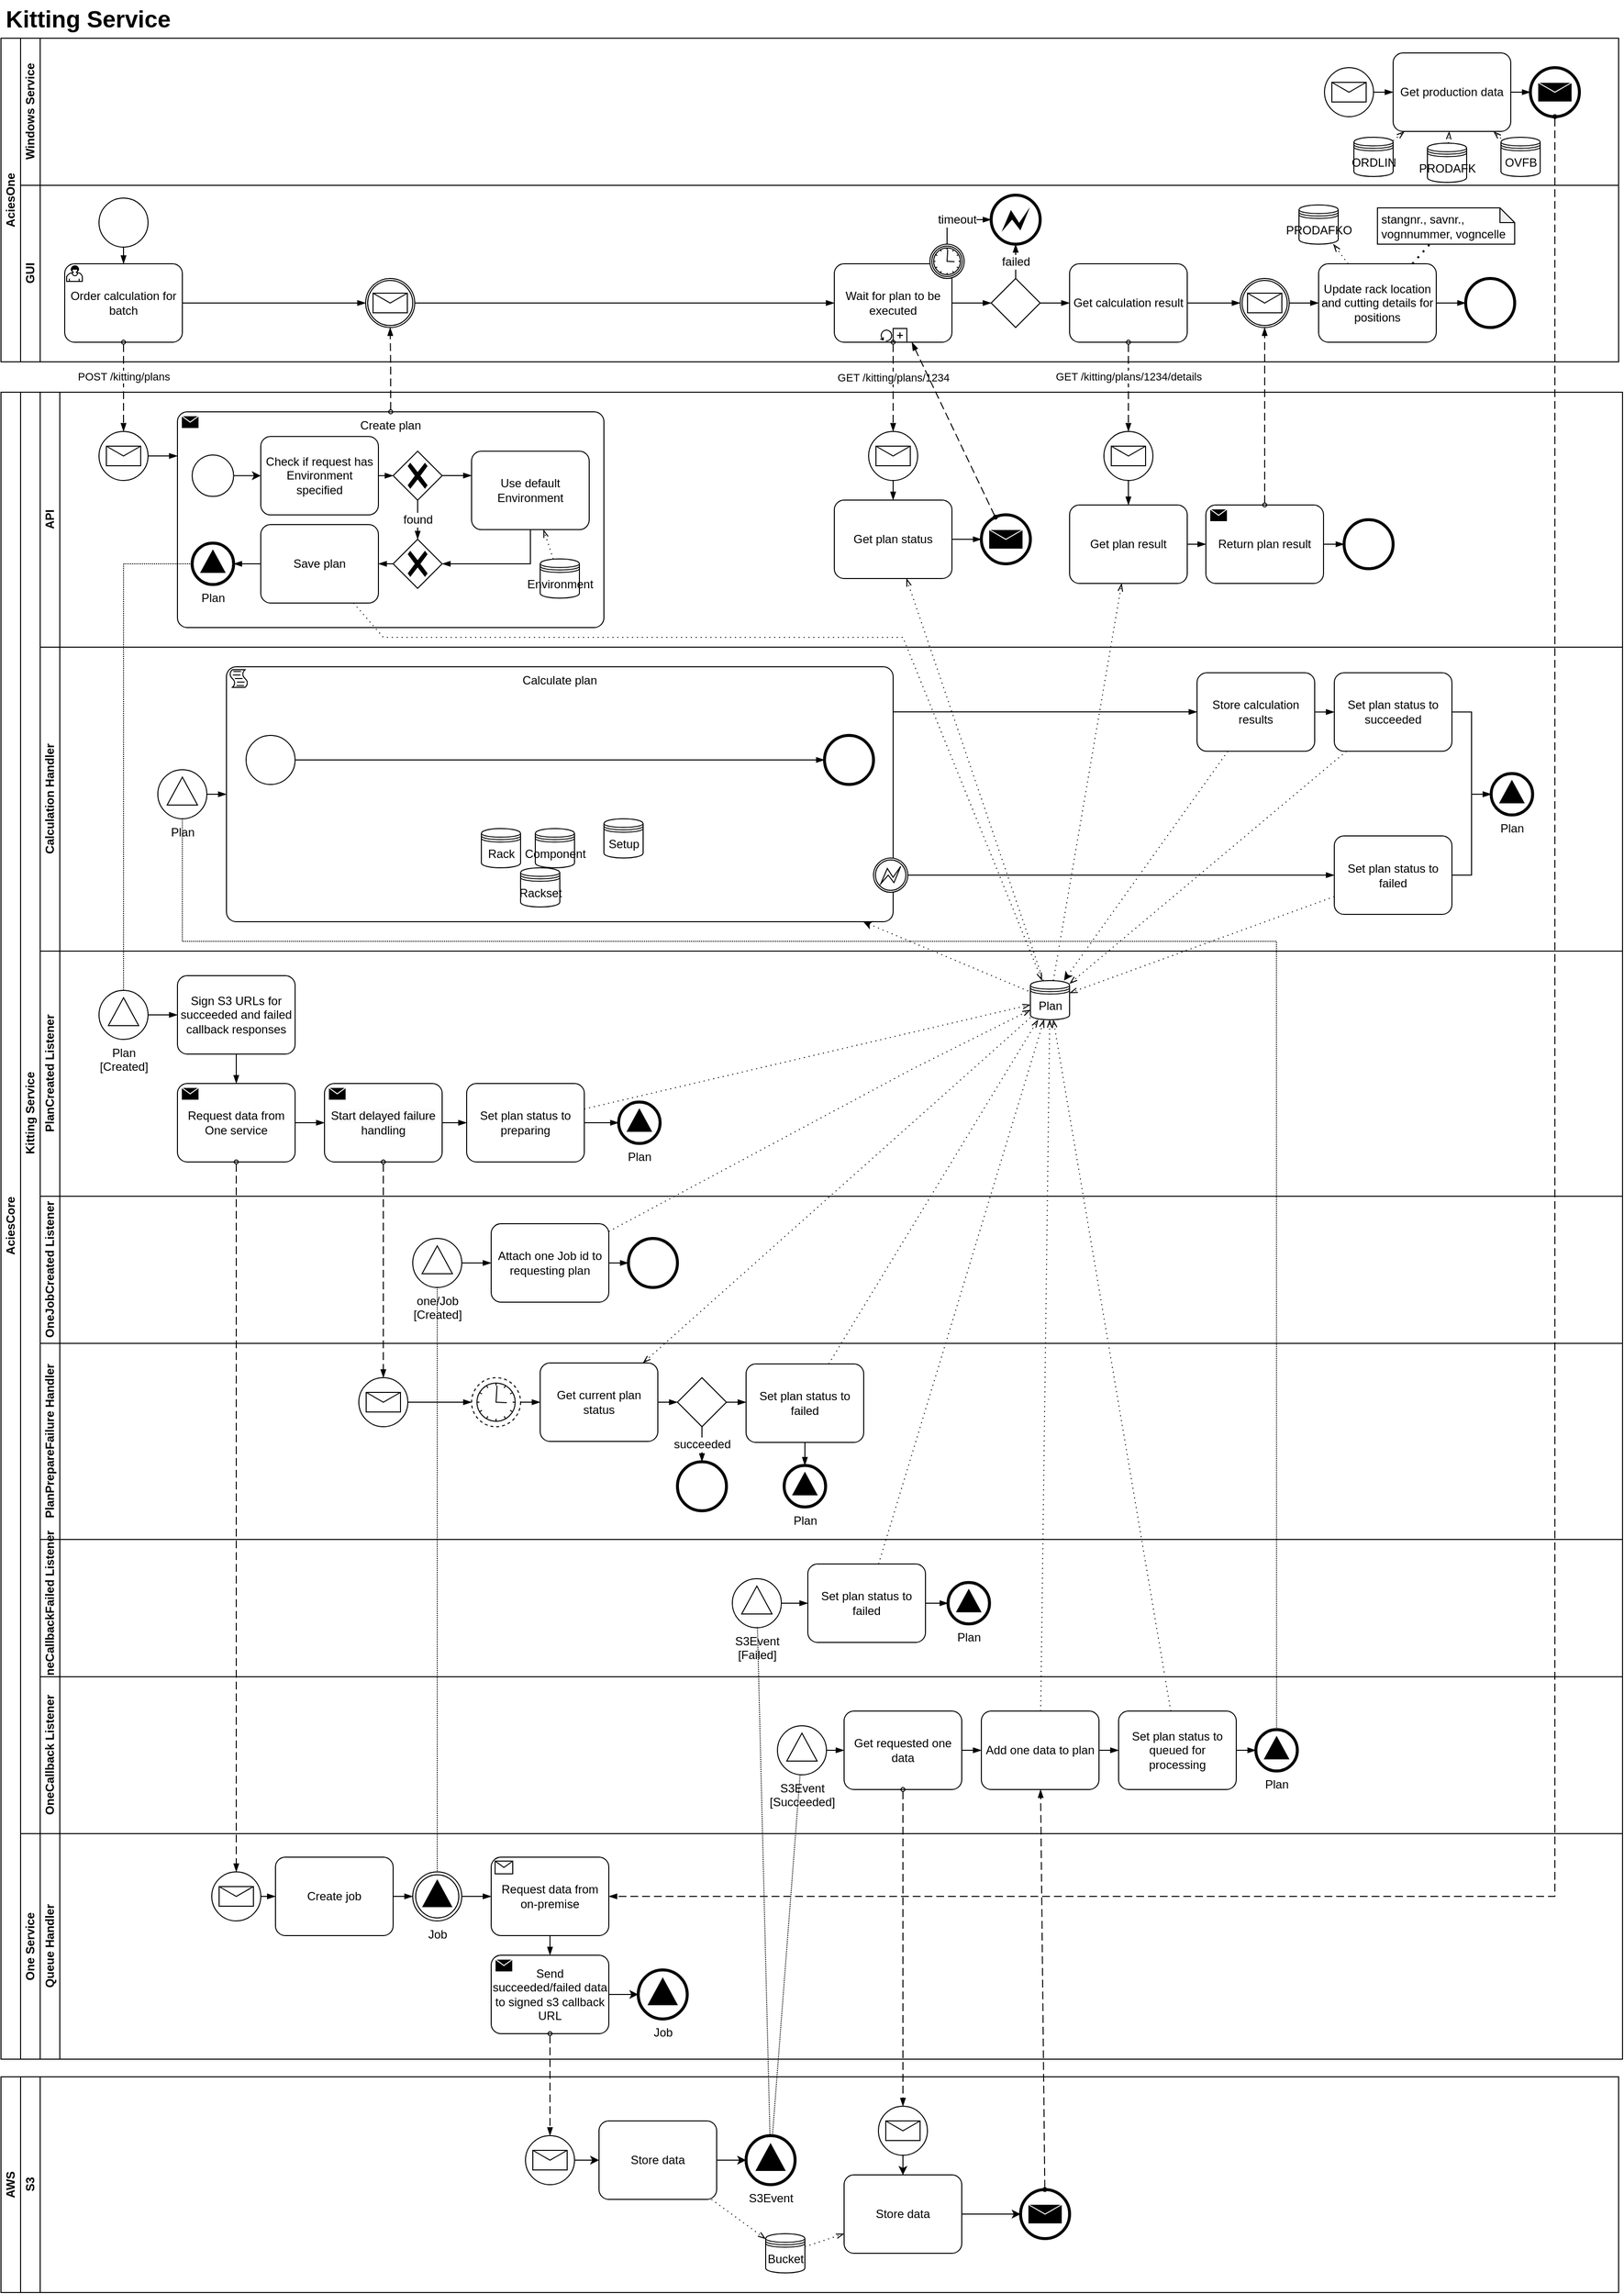 <mxfile version="21.6.8" type="device">
  <diagram name="Page-1" id="_kxFffZLoG27_8wup8WT">
    <mxGraphModel dx="794" dy="511" grid="1" gridSize="10" guides="1" tooltips="1" connect="1" arrows="1" fold="1" page="1" pageScale="1" pageWidth="1654" pageHeight="1169" math="0" shadow="0">
      <root>
        <mxCell id="0" />
        <mxCell id="1" parent="0" />
        <mxCell id="UpswHM3UxFJulpg7v91b-1" value="AciesOne" style="swimlane;html=1;childLayout=stackLayout;resizeParent=1;resizeParentMax=0;horizontal=0;startSize=20;horizontalStack=0;whiteSpace=wrap;" parent="1" vertex="1">
          <mxGeometry y="39" width="1650" height="330" as="geometry" />
        </mxCell>
        <mxCell id="xxXPaRyj7qe5OcDNK9K2-376" value="Windows Service" style="swimlane;html=1;startSize=20;horizontal=0;" parent="UpswHM3UxFJulpg7v91b-1" vertex="1">
          <mxGeometry x="20" width="1630" height="150" as="geometry" />
        </mxCell>
        <mxCell id="xxXPaRyj7qe5OcDNK9K2-378" value="" style="points=[[0.145,0.145,0],[0.5,0,0],[0.855,0.145,0],[1,0.5,0],[0.855,0.855,0],[0.5,1,0],[0.145,0.855,0],[0,0.5,0]];shape=mxgraph.bpmn.event;html=1;verticalLabelPosition=bottom;labelBackgroundColor=#ffffff;verticalAlign=top;align=center;perimeter=ellipsePerimeter;outlineConnect=0;aspect=fixed;outline=standard;symbol=message;" parent="xxXPaRyj7qe5OcDNK9K2-376" vertex="1">
          <mxGeometry x="1330" y="30" width="50" height="50" as="geometry" />
        </mxCell>
        <mxCell id="xxXPaRyj7qe5OcDNK9K2-379" value="PRODAFK" style="shape=datastore;html=1;labelPosition=center;verticalLabelPosition=middle;align=center;verticalAlign=middle;" parent="xxXPaRyj7qe5OcDNK9K2-376" vertex="1">
          <mxGeometry x="1435" y="107" width="40" height="40" as="geometry" />
        </mxCell>
        <mxCell id="xxXPaRyj7qe5OcDNK9K2-380" value="Get production data" style="points=[[0.25,0,0],[0.5,0,0],[0.75,0,0],[1,0.25,0],[1,0.5,0],[1,0.75,0],[0.75,1,0],[0.5,1,0],[0.25,1,0],[0,0.75,0],[0,0.5,0],[0,0.25,0]];shape=mxgraph.bpmn.task;whiteSpace=wrap;rectStyle=rounded;size=10;html=1;container=1;expand=0;collapsible=0;taskMarker=abstract;" parent="xxXPaRyj7qe5OcDNK9K2-376" vertex="1">
          <mxGeometry x="1400" y="15" width="120" height="80" as="geometry" />
        </mxCell>
        <mxCell id="xxXPaRyj7qe5OcDNK9K2-381" value="" style="edgeStyle=elbowEdgeStyle;fontSize=12;html=1;endArrow=blockThin;endFill=1;rounded=0;" parent="xxXPaRyj7qe5OcDNK9K2-376" source="xxXPaRyj7qe5OcDNK9K2-378" target="xxXPaRyj7qe5OcDNK9K2-380" edge="1">
          <mxGeometry width="160" relative="1" as="geometry">
            <mxPoint x="1075" y="250" as="sourcePoint" />
            <mxPoint x="1340" y="260" as="targetPoint" />
          </mxGeometry>
        </mxCell>
        <mxCell id="xxXPaRyj7qe5OcDNK9K2-383" value="" style="fontSize=12;html=1;endFill=0;startFill=0;endSize=6;startSize=6;dashed=1;dashPattern=1 4;endArrow=openThin;startArrow=none;rounded=0;" parent="xxXPaRyj7qe5OcDNK9K2-376" source="xxXPaRyj7qe5OcDNK9K2-379" target="xxXPaRyj7qe5OcDNK9K2-380" edge="1">
          <mxGeometry width="160" relative="1" as="geometry">
            <mxPoint x="2064" y="160" as="sourcePoint" />
            <mxPoint x="2074" y="210" as="targetPoint" />
          </mxGeometry>
        </mxCell>
        <mxCell id="xxXPaRyj7qe5OcDNK9K2-384" value="" style="points=[[0.145,0.145,0],[0.5,0,0],[0.855,0.145,0],[1,0.5,0],[0.855,0.855,0],[0.5,1,0],[0.145,0.855,0],[0,0.5,0]];shape=mxgraph.bpmn.event;html=1;verticalLabelPosition=bottom;labelBackgroundColor=#ffffff;verticalAlign=top;align=center;perimeter=ellipsePerimeter;outlineConnect=0;aspect=fixed;outline=end;symbol=message;" parent="xxXPaRyj7qe5OcDNK9K2-376" vertex="1">
          <mxGeometry x="1540" y="30" width="50" height="50" as="geometry" />
        </mxCell>
        <mxCell id="xxXPaRyj7qe5OcDNK9K2-385" value="" style="edgeStyle=elbowEdgeStyle;fontSize=12;html=1;endArrow=blockThin;endFill=1;rounded=0;" parent="xxXPaRyj7qe5OcDNK9K2-376" source="xxXPaRyj7qe5OcDNK9K2-380" target="xxXPaRyj7qe5OcDNK9K2-384" edge="1">
          <mxGeometry width="160" relative="1" as="geometry">
            <mxPoint x="1155" y="250" as="sourcePoint" />
            <mxPoint x="1420" y="260" as="targetPoint" />
          </mxGeometry>
        </mxCell>
        <mxCell id="xxXPaRyj7qe5OcDNK9K2-386" value="ORDLIN" style="shape=datastore;html=1;labelPosition=center;verticalLabelPosition=middle;align=center;verticalAlign=middle;" parent="xxXPaRyj7qe5OcDNK9K2-376" vertex="1">
          <mxGeometry x="1360" y="101" width="40" height="40" as="geometry" />
        </mxCell>
        <mxCell id="xxXPaRyj7qe5OcDNK9K2-387" value="" style="fontSize=12;html=1;endFill=0;startFill=0;endSize=6;startSize=6;dashed=1;dashPattern=1 4;endArrow=openThin;startArrow=none;rounded=0;" parent="xxXPaRyj7qe5OcDNK9K2-376" source="xxXPaRyj7qe5OcDNK9K2-386" target="xxXPaRyj7qe5OcDNK9K2-380" edge="1">
          <mxGeometry width="160" relative="1" as="geometry">
            <mxPoint x="2074" y="230" as="sourcePoint" />
            <mxPoint x="1390" y="115" as="targetPoint" />
          </mxGeometry>
        </mxCell>
        <mxCell id="xxXPaRyj7qe5OcDNK9K2-392" value="OVFB" style="shape=datastore;html=1;labelPosition=center;verticalLabelPosition=middle;align=center;verticalAlign=middle;" parent="xxXPaRyj7qe5OcDNK9K2-376" vertex="1">
          <mxGeometry x="1510" y="101" width="40" height="40" as="geometry" />
        </mxCell>
        <mxCell id="xxXPaRyj7qe5OcDNK9K2-393" value="" style="fontSize=12;html=1;endFill=0;startFill=0;endSize=6;startSize=6;dashed=1;dashPattern=1 4;endArrow=openThin;startArrow=none;rounded=0;" parent="xxXPaRyj7qe5OcDNK9K2-376" source="xxXPaRyj7qe5OcDNK9K2-392" target="xxXPaRyj7qe5OcDNK9K2-380" edge="1">
          <mxGeometry width="160" relative="1" as="geometry">
            <mxPoint x="2274" y="149" as="sourcePoint" />
            <mxPoint x="1530" y="35" as="targetPoint" />
          </mxGeometry>
        </mxCell>
        <mxCell id="UpswHM3UxFJulpg7v91b-2" value="GUI" style="swimlane;html=1;startSize=20;horizontal=0;" parent="UpswHM3UxFJulpg7v91b-1" vertex="1">
          <mxGeometry x="20" y="150" width="1630" height="180" as="geometry" />
        </mxCell>
        <mxCell id="xxXPaRyj7qe5OcDNK9K2-105" value="" style="points=[[0.145,0.145,0],[0.5,0,0],[0.855,0.145,0],[1,0.5,0],[0.855,0.855,0],[0.5,1,0],[0.145,0.855,0],[0,0.5,0]];shape=mxgraph.bpmn.event;html=1;verticalLabelPosition=bottom;labelBackgroundColor=#ffffff;verticalAlign=top;align=center;perimeter=ellipsePerimeter;outlineConnect=0;aspect=fixed;outline=standard;symbol=general;" parent="UpswHM3UxFJulpg7v91b-2" vertex="1">
          <mxGeometry x="80" y="13" width="50" height="50" as="geometry" />
        </mxCell>
        <mxCell id="xxXPaRyj7qe5OcDNK9K2-107" value="" style="edgeStyle=elbowEdgeStyle;fontSize=12;html=1;endArrow=blockThin;endFill=1;rounded=0;" parent="UpswHM3UxFJulpg7v91b-2" source="xxXPaRyj7qe5OcDNK9K2-105" target="xxXPaRyj7qe5OcDNK9K2-304" edge="1">
          <mxGeometry width="160" relative="1" as="geometry">
            <mxPoint x="270" y="130" as="sourcePoint" />
            <mxPoint x="104.824" y="80" as="targetPoint" />
          </mxGeometry>
        </mxCell>
        <mxCell id="xxXPaRyj7qe5OcDNK9K2-108" value="" style="points=[[0.145,0.145,0],[0.5,0,0],[0.855,0.145,0],[1,0.5,0],[0.855,0.855,0],[0.5,1,0],[0.145,0.855,0],[0,0.5,0]];shape=mxgraph.bpmn.event;html=1;verticalLabelPosition=bottom;labelBackgroundColor=#ffffff;verticalAlign=top;align=center;perimeter=ellipsePerimeter;outlineConnect=0;aspect=fixed;outline=catching;symbol=message;" parent="UpswHM3UxFJulpg7v91b-2" vertex="1">
          <mxGeometry x="352" y="95" width="50" height="50" as="geometry" />
        </mxCell>
        <mxCell id="xxXPaRyj7qe5OcDNK9K2-109" value="" style="edgeStyle=elbowEdgeStyle;fontSize=12;html=1;endArrow=blockThin;endFill=1;rounded=0;" parent="UpswHM3UxFJulpg7v91b-2" source="xxXPaRyj7qe5OcDNK9K2-304" target="xxXPaRyj7qe5OcDNK9K2-108" edge="1">
          <mxGeometry width="160" relative="1" as="geometry">
            <mxPoint x="165" y="120" as="sourcePoint" />
            <mxPoint x="430" y="130" as="targetPoint" />
          </mxGeometry>
        </mxCell>
        <mxCell id="xxXPaRyj7qe5OcDNK9K2-275" value="Wait for plan to be executed" style="points=[[0.25,0,0],[0.5,0,0],[0.75,0,0],[1,0.25,0],[1,0.5,0],[1,0.75,0],[0.75,1,0],[0.5,1,0],[0.25,1,0],[0,0.75,0],[0,0.5,0],[0,0.25,0]];shape=mxgraph.bpmn.task;whiteSpace=wrap;rectStyle=rounded;size=10;html=1;container=1;expand=0;collapsible=0;taskMarker=abstract;isLoopStandard=1;isLoopSub=1;" parent="UpswHM3UxFJulpg7v91b-2" vertex="1">
          <mxGeometry x="830" y="80" width="120" height="80" as="geometry" />
        </mxCell>
        <mxCell id="xxXPaRyj7qe5OcDNK9K2-313" value="" style="points=[[0.145,0.145,0],[0.5,0,0],[0.855,0.145,0],[1,0.5,0],[0.855,0.855,0],[0.5,1,0],[0.145,0.855,0],[0,0.5,0]];shape=mxgraph.bpmn.event;html=1;verticalLabelPosition=bottom;labelBackgroundColor=#ffffff;verticalAlign=top;align=center;perimeter=ellipsePerimeter;outlineConnect=0;aspect=fixed;outline=boundInt;symbol=timer;" parent="xxXPaRyj7qe5OcDNK9K2-275" vertex="1">
          <mxGeometry x="97.5" y="-20" width="35" height="35" as="geometry" />
        </mxCell>
        <mxCell id="xxXPaRyj7qe5OcDNK9K2-276" value="" style="edgeStyle=elbowEdgeStyle;fontSize=12;html=1;endArrow=blockThin;endFill=1;rounded=0;" parent="UpswHM3UxFJulpg7v91b-2" source="xxXPaRyj7qe5OcDNK9K2-108" target="xxXPaRyj7qe5OcDNK9K2-275" edge="1">
          <mxGeometry width="160" relative="1" as="geometry">
            <mxPoint x="270" y="130" as="sourcePoint" />
            <mxPoint x="430" y="130" as="targetPoint" />
          </mxGeometry>
        </mxCell>
        <mxCell id="xxXPaRyj7qe5OcDNK9K2-286" value="" style="points=[[0.25,0.25,0],[0.5,0,0],[0.75,0.25,0],[1,0.5,0],[0.75,0.75,0],[0.5,1,0],[0.25,0.75,0],[0,0.5,0]];shape=mxgraph.bpmn.gateway2;html=1;verticalLabelPosition=bottom;labelBackgroundColor=#ffffff;verticalAlign=top;align=center;perimeter=rhombusPerimeter;outlineConnect=0;outline=none;symbol=none;" parent="UpswHM3UxFJulpg7v91b-2" vertex="1">
          <mxGeometry x="990" y="95" width="50" height="50" as="geometry" />
        </mxCell>
        <mxCell id="xxXPaRyj7qe5OcDNK9K2-287" value="" style="edgeStyle=elbowEdgeStyle;fontSize=12;html=1;endArrow=blockThin;endFill=1;rounded=0;" parent="UpswHM3UxFJulpg7v91b-2" source="xxXPaRyj7qe5OcDNK9K2-275" target="xxXPaRyj7qe5OcDNK9K2-286" edge="1">
          <mxGeometry width="160" relative="1" as="geometry">
            <mxPoint x="400" y="130" as="sourcePoint" />
            <mxPoint x="560" y="130" as="targetPoint" />
          </mxGeometry>
        </mxCell>
        <mxCell id="xxXPaRyj7qe5OcDNK9K2-288" value="" style="shape=mxgraph.bpmn.event;html=1;verticalLabelPosition=bottom;labelBackgroundColor=#ffffff;verticalAlign=top;align=center;outlineConnect=0;outline=end;symbol=error;points=[[0.145,0.145,0],[0.5,0,0],[0.855,0.145,0],[1,0.5,0],[0.855,0.855,0],[0.5,1,0],[0.145,0.855,0],[0,0.5,0]];perimeter=ellipsePerimeter;aspect=fixed;" parent="UpswHM3UxFJulpg7v91b-2" vertex="1">
          <mxGeometry x="990" y="10" width="50" height="50" as="geometry" />
        </mxCell>
        <mxCell id="xxXPaRyj7qe5OcDNK9K2-289" value="failed" style="edgeStyle=elbowEdgeStyle;fontSize=12;html=1;endArrow=blockThin;endFill=1;rounded=0;" parent="UpswHM3UxFJulpg7v91b-2" source="xxXPaRyj7qe5OcDNK9K2-286" target="xxXPaRyj7qe5OcDNK9K2-288" edge="1">
          <mxGeometry width="160" relative="1" as="geometry">
            <mxPoint x="400" y="130" as="sourcePoint" />
            <mxPoint x="560" y="130" as="targetPoint" />
          </mxGeometry>
        </mxCell>
        <mxCell id="xxXPaRyj7qe5OcDNK9K2-304" value="Order calculation for batch" style="points=[[0.25,0,0],[0.5,0,0],[0.75,0,0],[1,0.25,0],[1,0.5,0],[1,0.75,0],[0.75,1,0],[0.5,1,0],[0.25,1,0],[0,0.75,0],[0,0.5,0],[0,0.25,0]];shape=mxgraph.bpmn.task;whiteSpace=wrap;rectStyle=rounded;size=10;html=1;container=1;expand=0;collapsible=0;taskMarker=user;" parent="UpswHM3UxFJulpg7v91b-2" vertex="1">
          <mxGeometry x="45" y="80" width="120" height="80" as="geometry" />
        </mxCell>
        <mxCell id="xxXPaRyj7qe5OcDNK9K2-314" value="timeout" style="fontSize=12;html=1;endArrow=blockThin;endFill=1;rounded=0;edgeStyle=orthogonalEdgeStyle;" parent="UpswHM3UxFJulpg7v91b-2" source="xxXPaRyj7qe5OcDNK9K2-313" target="xxXPaRyj7qe5OcDNK9K2-288" edge="1">
          <mxGeometry width="160" relative="1" as="geometry">
            <mxPoint x="400" y="130" as="sourcePoint" />
            <mxPoint x="560" y="130" as="targetPoint" />
            <Array as="points">
              <mxPoint x="945" y="35" />
            </Array>
          </mxGeometry>
        </mxCell>
        <mxCell id="xxXPaRyj7qe5OcDNK9K2-315" value="Get calculation result" style="points=[[0.25,0,0],[0.5,0,0],[0.75,0,0],[1,0.25,0],[1,0.5,0],[1,0.75,0],[0.75,1,0],[0.5,1,0],[0.25,1,0],[0,0.75,0],[0,0.5,0],[0,0.25,0]];shape=mxgraph.bpmn.task;whiteSpace=wrap;rectStyle=rounded;size=10;html=1;container=1;expand=0;collapsible=0;taskMarker=abstract;" parent="UpswHM3UxFJulpg7v91b-2" vertex="1">
          <mxGeometry x="1070" y="80" width="120" height="80" as="geometry" />
        </mxCell>
        <mxCell id="xxXPaRyj7qe5OcDNK9K2-316" value="" style="points=[[0.145,0.145,0],[0.5,0,0],[0.855,0.145,0],[1,0.5,0],[0.855,0.855,0],[0.5,1,0],[0.145,0.855,0],[0,0.5,0]];shape=mxgraph.bpmn.event;html=1;verticalLabelPosition=bottom;labelBackgroundColor=#ffffff;verticalAlign=top;align=center;perimeter=ellipsePerimeter;outlineConnect=0;aspect=fixed;outline=catching;symbol=message;" parent="UpswHM3UxFJulpg7v91b-2" vertex="1">
          <mxGeometry x="1244" y="95" width="50" height="50" as="geometry" />
        </mxCell>
        <mxCell id="xxXPaRyj7qe5OcDNK9K2-317" value="" style="edgeStyle=elbowEdgeStyle;fontSize=12;html=1;endArrow=blockThin;endFill=1;rounded=0;" parent="UpswHM3UxFJulpg7v91b-2" source="xxXPaRyj7qe5OcDNK9K2-286" target="xxXPaRyj7qe5OcDNK9K2-315" edge="1">
          <mxGeometry width="160" relative="1" as="geometry">
            <mxPoint x="400" y="130" as="sourcePoint" />
            <mxPoint x="560" y="130" as="targetPoint" />
          </mxGeometry>
        </mxCell>
        <mxCell id="xxXPaRyj7qe5OcDNK9K2-318" value="" style="edgeStyle=elbowEdgeStyle;fontSize=12;html=1;endArrow=blockThin;endFill=1;rounded=0;" parent="UpswHM3UxFJulpg7v91b-2" source="xxXPaRyj7qe5OcDNK9K2-315" target="xxXPaRyj7qe5OcDNK9K2-316" edge="1">
          <mxGeometry width="160" relative="1" as="geometry">
            <mxPoint x="400" y="130" as="sourcePoint" />
            <mxPoint x="560" y="130" as="targetPoint" />
          </mxGeometry>
        </mxCell>
        <mxCell id="xxXPaRyj7qe5OcDNK9K2-327" value="" style="points=[[0.145,0.145,0],[0.5,0,0],[0.855,0.145,0],[1,0.5,0],[0.855,0.855,0],[0.5,1,0],[0.145,0.855,0],[0,0.5,0]];shape=mxgraph.bpmn.event;html=1;verticalLabelPosition=bottom;labelBackgroundColor=#ffffff;verticalAlign=top;align=center;perimeter=ellipsePerimeter;outlineConnect=0;aspect=fixed;outline=end;symbol=terminate2;" parent="UpswHM3UxFJulpg7v91b-2" vertex="1">
          <mxGeometry x="1474" y="95" width="50" height="50" as="geometry" />
        </mxCell>
        <mxCell id="xxXPaRyj7qe5OcDNK9K2-328" value="" style="edgeStyle=elbowEdgeStyle;fontSize=12;html=1;endArrow=blockThin;endFill=1;rounded=0;" parent="UpswHM3UxFJulpg7v91b-2" source="xxXPaRyj7qe5OcDNK9K2-344" target="xxXPaRyj7qe5OcDNK9K2-327" edge="1">
          <mxGeometry width="160" relative="1" as="geometry">
            <mxPoint x="414" y="130" as="sourcePoint" />
            <mxPoint x="574" y="130" as="targetPoint" />
          </mxGeometry>
        </mxCell>
        <mxCell id="xxXPaRyj7qe5OcDNK9K2-342" value="PRODAFKO" style="shape=datastore;html=1;labelPosition=center;verticalLabelPosition=middle;align=center;verticalAlign=middle;" parent="UpswHM3UxFJulpg7v91b-2" vertex="1">
          <mxGeometry x="1304" y="20" width="40" height="40" as="geometry" />
        </mxCell>
        <mxCell id="xxXPaRyj7qe5OcDNK9K2-343" value="" style="fontSize=12;html=1;endFill=0;startFill=0;endSize=6;startSize=6;dashed=1;dashPattern=1 4;endArrow=openThin;startArrow=none;rounded=0;" parent="UpswHM3UxFJulpg7v91b-2" source="xxXPaRyj7qe5OcDNK9K2-344" target="xxXPaRyj7qe5OcDNK9K2-342" edge="1">
          <mxGeometry width="160" relative="1" as="geometry">
            <mxPoint x="1294" y="80" as="sourcePoint" />
            <mxPoint x="1284" y="30" as="targetPoint" />
          </mxGeometry>
        </mxCell>
        <mxCell id="xxXPaRyj7qe5OcDNK9K2-344" value="Update rack location and cutting details for positions" style="points=[[0.25,0,0],[0.5,0,0],[0.75,0,0],[1,0.25,0],[1,0.5,0],[1,0.75,0],[0.75,1,0],[0.5,1,0],[0.25,1,0],[0,0.75,0],[0,0.5,0],[0,0.25,0]];shape=mxgraph.bpmn.task;whiteSpace=wrap;rectStyle=rounded;size=10;html=1;container=1;expand=0;collapsible=0;taskMarker=abstract;" parent="UpswHM3UxFJulpg7v91b-2" vertex="1">
          <mxGeometry x="1324" y="80" width="120" height="80" as="geometry" />
        </mxCell>
        <mxCell id="xxXPaRyj7qe5OcDNK9K2-345" value="" style="edgeStyle=elbowEdgeStyle;fontSize=12;html=1;endArrow=blockThin;endFill=1;rounded=0;" parent="UpswHM3UxFJulpg7v91b-2" source="xxXPaRyj7qe5OcDNK9K2-316" target="xxXPaRyj7qe5OcDNK9K2-344" edge="1">
          <mxGeometry width="160" relative="1" as="geometry">
            <mxPoint x="1314" y="350" as="sourcePoint" />
            <mxPoint x="1484" y="350" as="targetPoint" />
          </mxGeometry>
        </mxCell>
        <mxCell id="xxXPaRyj7qe5OcDNK9K2-364" value="stangnr., savnr., vognnummer, vogncelle" style="shape=note;whiteSpace=wrap;html=1;backgroundOutline=1;darkOpacity=0.05;size=15;align=left;spacingLeft=4;spacing=0;spacingTop=0;" parent="UpswHM3UxFJulpg7v91b-2" vertex="1">
          <mxGeometry x="1384" y="23" width="140" height="37" as="geometry" />
        </mxCell>
        <mxCell id="xxXPaRyj7qe5OcDNK9K2-365" value="" style="endArrow=none;dashed=1;html=1;dashPattern=1 3;strokeWidth=2;rounded=0;" parent="UpswHM3UxFJulpg7v91b-2" source="xxXPaRyj7qe5OcDNK9K2-344" target="xxXPaRyj7qe5OcDNK9K2-364" edge="1">
          <mxGeometry width="50" height="50" relative="1" as="geometry">
            <mxPoint x="1310" y="201" as="sourcePoint" />
            <mxPoint x="1360" y="151" as="targetPoint" />
          </mxGeometry>
        </mxCell>
        <mxCell id="UpswHM3UxFJulpg7v91b-5" value="Kitting Service" style="text;html=1;strokeColor=none;fillColor=none;align=left;verticalAlign=middle;whiteSpace=wrap;rounded=0;fontSize=24;fontStyle=1;spacingLeft=3;" parent="1" vertex="1">
          <mxGeometry width="280" height="40" as="geometry" />
        </mxCell>
        <mxCell id="xxXPaRyj7qe5OcDNK9K2-1" value="AciesCore" style="swimlane;html=1;childLayout=stackLayout;resizeParent=1;resizeParentMax=0;horizontal=0;startSize=20;horizontalStack=0;whiteSpace=wrap;" parent="1" vertex="1">
          <mxGeometry y="400" width="1654" height="1700" as="geometry" />
        </mxCell>
        <mxCell id="xxXPaRyj7qe5OcDNK9K2-2" value="Kitting Service" style="swimlane;html=1;childLayout=stackLayout;resizeParent=1;resizeParentMax=0;horizontal=0;startSize=20;horizontalStack=0;whiteSpace=wrap;" parent="xxXPaRyj7qe5OcDNK9K2-1" vertex="1">
          <mxGeometry x="20" width="1634" height="1470" as="geometry" />
        </mxCell>
        <mxCell id="xxXPaRyj7qe5OcDNK9K2-3" value="API" style="swimlane;html=1;startSize=20;horizontal=0;" parent="xxXPaRyj7qe5OcDNK9K2-2" vertex="1">
          <mxGeometry x="20" width="1614" height="260" as="geometry" />
        </mxCell>
        <mxCell id="xxXPaRyj7qe5OcDNK9K2-111" value="" style="points=[[0.145,0.145,0],[0.5,0,0],[0.855,0.145,0],[1,0.5,0],[0.855,0.855,0],[0.5,1,0],[0.145,0.855,0],[0,0.5,0]];shape=mxgraph.bpmn.event;html=1;verticalLabelPosition=bottom;labelBackgroundColor=#ffffff;verticalAlign=top;align=center;perimeter=ellipsePerimeter;outlineConnect=0;aspect=fixed;outline=standard;symbol=message;" parent="xxXPaRyj7qe5OcDNK9K2-3" vertex="1">
          <mxGeometry x="60" y="40" width="50" height="50" as="geometry" />
        </mxCell>
        <mxCell id="xxXPaRyj7qe5OcDNK9K2-114" value="" style="edgeStyle=elbowEdgeStyle;fontSize=12;html=1;endArrow=blockThin;endFill=1;rounded=0;elbow=vertical;" parent="xxXPaRyj7qe5OcDNK9K2-3" source="xxXPaRyj7qe5OcDNK9K2-111" target="xxXPaRyj7qe5OcDNK9K2-118" edge="1">
          <mxGeometry width="160" relative="1" as="geometry">
            <mxPoint x="250" y="-130" as="sourcePoint" />
            <mxPoint x="410" y="-130" as="targetPoint" />
          </mxGeometry>
        </mxCell>
        <mxCell id="xxXPaRyj7qe5OcDNK9K2-277" value="" style="points=[[0.145,0.145,0],[0.5,0,0],[0.855,0.145,0],[1,0.5,0],[0.855,0.855,0],[0.5,1,0],[0.145,0.855,0],[0,0.5,0]];shape=mxgraph.bpmn.event;html=1;verticalLabelPosition=bottom;labelBackgroundColor=#ffffff;verticalAlign=top;align=center;perimeter=ellipsePerimeter;outlineConnect=0;aspect=fixed;outline=standard;symbol=message;" parent="xxXPaRyj7qe5OcDNK9K2-3" vertex="1">
          <mxGeometry x="845" y="40" width="50" height="50" as="geometry" />
        </mxCell>
        <mxCell id="xxXPaRyj7qe5OcDNK9K2-280" value="" style="edgeStyle=elbowEdgeStyle;fontSize=12;html=1;endArrow=blockThin;endFill=1;rounded=0;" parent="xxXPaRyj7qe5OcDNK9K2-3" source="xxXPaRyj7qe5OcDNK9K2-277" target="xxXPaRyj7qe5OcDNK9K2-282" edge="1">
          <mxGeometry width="160" relative="1" as="geometry">
            <mxPoint x="770" y="-140" as="sourcePoint" />
            <mxPoint x="917" y="135" as="targetPoint" />
          </mxGeometry>
        </mxCell>
        <mxCell id="xxXPaRyj7qe5OcDNK9K2-282" value="Get plan status" style="points=[[0.25,0,0],[0.5,0,0],[0.75,0,0],[1,0.25,0],[1,0.5,0],[1,0.75,0],[0.75,1,0],[0.5,1,0],[0.25,1,0],[0,0.75,0],[0,0.5,0],[0,0.25,0]];shape=mxgraph.bpmn.task;whiteSpace=wrap;rectStyle=rounded;size=10;html=1;container=1;expand=0;collapsible=0;taskMarker=abstract;" parent="xxXPaRyj7qe5OcDNK9K2-3" vertex="1">
          <mxGeometry x="810" y="110" width="120" height="80" as="geometry" />
        </mxCell>
        <mxCell id="xxXPaRyj7qe5OcDNK9K2-283" value="" style="points=[[0.145,0.145,0],[0.5,0,0],[0.855,0.145,0],[1,0.5,0],[0.855,0.855,0],[0.5,1,0],[0.145,0.855,0],[0,0.5,0]];shape=mxgraph.bpmn.event;html=1;verticalLabelPosition=bottom;labelBackgroundColor=#ffffff;verticalAlign=top;align=center;perimeter=ellipsePerimeter;outlineConnect=0;aspect=fixed;outline=end;symbol=message;" parent="xxXPaRyj7qe5OcDNK9K2-3" vertex="1">
          <mxGeometry x="960" y="125" width="50" height="50" as="geometry" />
        </mxCell>
        <mxCell id="xxXPaRyj7qe5OcDNK9K2-284" value="" style="edgeStyle=elbowEdgeStyle;fontSize=12;html=1;endArrow=blockThin;endFill=1;rounded=0;" parent="xxXPaRyj7qe5OcDNK9K2-3" source="xxXPaRyj7qe5OcDNK9K2-282" target="xxXPaRyj7qe5OcDNK9K2-283" edge="1">
          <mxGeometry width="160" relative="1" as="geometry">
            <mxPoint x="770" y="-140" as="sourcePoint" />
            <mxPoint x="917" y="135" as="targetPoint" />
          </mxGeometry>
        </mxCell>
        <mxCell id="xxXPaRyj7qe5OcDNK9K2-319" value="" style="points=[[0.145,0.145,0],[0.5,0,0],[0.855,0.145,0],[1,0.5,0],[0.855,0.855,0],[0.5,1,0],[0.145,0.855,0],[0,0.5,0]];shape=mxgraph.bpmn.event;html=1;verticalLabelPosition=bottom;labelBackgroundColor=#ffffff;verticalAlign=top;align=center;perimeter=ellipsePerimeter;outlineConnect=0;aspect=fixed;outline=standard;symbol=message;" parent="xxXPaRyj7qe5OcDNK9K2-3" vertex="1">
          <mxGeometry x="1085" y="40" width="50" height="50" as="geometry" />
        </mxCell>
        <mxCell id="xxXPaRyj7qe5OcDNK9K2-320" value="" style="edgeStyle=elbowEdgeStyle;fontSize=12;html=1;endArrow=blockThin;endFill=1;rounded=0;" parent="xxXPaRyj7qe5OcDNK9K2-3" source="xxXPaRyj7qe5OcDNK9K2-319" target="xxXPaRyj7qe5OcDNK9K2-321" edge="1">
          <mxGeometry width="160" relative="1" as="geometry">
            <mxPoint x="980" y="-115" as="sourcePoint" />
            <mxPoint x="1127" y="160" as="targetPoint" />
          </mxGeometry>
        </mxCell>
        <mxCell id="xxXPaRyj7qe5OcDNK9K2-321" value="Get plan result" style="points=[[0.25,0,0],[0.5,0,0],[0.75,0,0],[1,0.25,0],[1,0.5,0],[1,0.75,0],[0.75,1,0],[0.5,1,0],[0.25,1,0],[0,0.75,0],[0,0.5,0],[0,0.25,0]];shape=mxgraph.bpmn.task;whiteSpace=wrap;rectStyle=rounded;size=10;html=1;container=1;expand=0;collapsible=0;taskMarker=abstract;" parent="xxXPaRyj7qe5OcDNK9K2-3" vertex="1">
          <mxGeometry x="1050" y="115" width="120" height="80" as="geometry" />
        </mxCell>
        <mxCell id="xxXPaRyj7qe5OcDNK9K2-361" value="Return plan result" style="points=[[0.25,0,0],[0.5,0,0],[0.75,0,0],[1,0.25,0],[1,0.5,0],[1,0.75,0],[0.75,1,0],[0.5,1,0],[0.25,1,0],[0,0.75,0],[0,0.5,0],[0,0.25,0]];shape=mxgraph.bpmn.task;whiteSpace=wrap;rectStyle=rounded;size=10;html=1;container=1;expand=0;collapsible=0;taskMarker=send;" parent="xxXPaRyj7qe5OcDNK9K2-3" vertex="1">
          <mxGeometry x="1189" y="115" width="120" height="80" as="geometry" />
        </mxCell>
        <mxCell id="xxXPaRyj7qe5OcDNK9K2-323" value="" style="edgeStyle=elbowEdgeStyle;fontSize=12;html=1;endArrow=blockThin;endFill=1;rounded=0;" parent="xxXPaRyj7qe5OcDNK9K2-3" source="xxXPaRyj7qe5OcDNK9K2-321" target="xxXPaRyj7qe5OcDNK9K2-361" edge="1">
          <mxGeometry width="160" relative="1" as="geometry">
            <mxPoint x="980" y="-115" as="sourcePoint" />
            <mxPoint x="1190" y="155" as="targetPoint" />
          </mxGeometry>
        </mxCell>
        <mxCell id="xxXPaRyj7qe5OcDNK9K2-362" value="" style="points=[[0.145,0.145,0],[0.5,0,0],[0.855,0.145,0],[1,0.5,0],[0.855,0.855,0],[0.5,1,0],[0.145,0.855,0],[0,0.5,0]];shape=mxgraph.bpmn.event;html=1;verticalLabelPosition=bottom;labelBackgroundColor=#ffffff;verticalAlign=top;align=center;perimeter=ellipsePerimeter;outlineConnect=0;aspect=fixed;outline=end;symbol=terminate2;" parent="xxXPaRyj7qe5OcDNK9K2-3" vertex="1">
          <mxGeometry x="1330" y="130" width="50" height="50" as="geometry" />
        </mxCell>
        <mxCell id="xxXPaRyj7qe5OcDNK9K2-363" value="" style="edgeStyle=elbowEdgeStyle;fontSize=12;html=1;endArrow=blockThin;endFill=1;rounded=0;" parent="xxXPaRyj7qe5OcDNK9K2-3" source="xxXPaRyj7qe5OcDNK9K2-361" target="xxXPaRyj7qe5OcDNK9K2-362" edge="1">
          <mxGeometry width="160" relative="1" as="geometry">
            <mxPoint x="980" y="-115" as="sourcePoint" />
            <mxPoint x="1190" y="155" as="targetPoint" />
          </mxGeometry>
        </mxCell>
        <mxCell id="xxXPaRyj7qe5OcDNK9K2-118" value="Create plan" style="points=[[0.25,0,0],[0.5,0,0],[0.75,0,0],[1,0.25,0],[1,0.5,0],[1,0.75,0],[0.75,1,0],[0.5,1,0],[0.25,1,0],[0,0.75,0],[0,0.5,0],[0,0.25,0]];shape=mxgraph.bpmn.task;whiteSpace=wrap;rectStyle=rounded;size=10;html=1;container=0;expand=0;collapsible=0;taskMarker=send;verticalAlign=top;" parent="xxXPaRyj7qe5OcDNK9K2-3" vertex="1">
          <mxGeometry x="140" y="20" width="435" height="220" as="geometry" />
        </mxCell>
        <mxCell id="xxXPaRyj7qe5OcDNK9K2-121" value="" style="points=[[0.145,0.145,0],[0.5,0,0],[0.855,0.145,0],[1,0.5,0],[0.855,0.855,0],[0.5,1,0],[0.145,0.855,0],[0,0.5,0]];shape=mxgraph.bpmn.event;html=1;verticalLabelPosition=bottom;labelBackgroundColor=#ffffff;verticalAlign=top;align=center;perimeter=ellipsePerimeter;outlineConnect=0;aspect=fixed;outline=standard;symbol=general;" parent="xxXPaRyj7qe5OcDNK9K2-3" vertex="1">
          <mxGeometry x="154.998" y="63.996" width="42.308" height="42.308" as="geometry" />
        </mxCell>
        <mxCell id="xxXPaRyj7qe5OcDNK9K2-122" value="Plan" style="shape=mxgraph.bpmn.event;html=1;verticalLabelPosition=bottom;labelBackgroundColor=#ffffff;verticalAlign=top;align=center;outlineConnect=0;aspect=fixed;outline=end;symbol=signal;points=[[0.145,0.145,0],[0.5,0,0],[0.855,0.145,0],[1,0.5,0],[0.855,0.855,0],[0.5,1,0],[0.145,0.855,0],[0,0.5,0]];perimeter=ellipsePerimeter;" parent="xxXPaRyj7qe5OcDNK9K2-3" vertex="1">
          <mxGeometry x="155.003" y="153.846" width="42.308" height="42.308" as="geometry" />
        </mxCell>
        <mxCell id="xxXPaRyj7qe5OcDNK9K2-123" value="Use default Environment" style="points=[[0.25,0,0],[0.5,0,0],[0.75,0,0],[1,0.25,0],[1,0.5,0],[1,0.75,0],[0.75,1,0],[0.5,1,0],[0.25,1,0],[0,0.75,0],[0,0.5,0],[0,0.25,0]];shape=mxgraph.bpmn.task;whiteSpace=wrap;rectStyle=rounded;size=10;html=1;container=1;expand=0;collapsible=0;taskMarker=abstract;" parent="xxXPaRyj7qe5OcDNK9K2-3" vertex="1">
          <mxGeometry x="439.995" y="60.154" width="120" height="80" as="geometry" />
        </mxCell>
        <mxCell id="xxXPaRyj7qe5OcDNK9K2-125" value="Save plan" style="points=[[0.25,0,0],[0.5,0,0],[0.75,0,0],[1,0.25,0],[1,0.5,0],[1,0.75,0],[0.75,1,0],[0.5,1,0],[0.25,1,0],[0,0.75,0],[0,0.5,0],[0,0.25,0]];shape=mxgraph.bpmn.task;whiteSpace=wrap;rectStyle=rounded;size=10;html=1;container=1;expand=0;collapsible=0;taskMarker=abstract;" parent="xxXPaRyj7qe5OcDNK9K2-3" vertex="1">
          <mxGeometry x="224.995" y="135.004" width="120" height="80" as="geometry" />
        </mxCell>
        <mxCell id="xxXPaRyj7qe5OcDNK9K2-126" value="" style="edgeStyle=elbowEdgeStyle;fontSize=12;html=1;endArrow=blockThin;endFill=1;rounded=0;" parent="xxXPaRyj7qe5OcDNK9K2-3" source="xxXPaRyj7qe5OcDNK9K2-130" target="xxXPaRyj7qe5OcDNK9K2-125" edge="1">
          <mxGeometry width="160" relative="1" as="geometry">
            <mxPoint x="104.437" y="62.308" as="sourcePoint" />
            <mxPoint x="154.225" y="83.462" as="targetPoint" />
          </mxGeometry>
        </mxCell>
        <mxCell id="xxXPaRyj7qe5OcDNK9K2-127" value="" style="edgeStyle=elbowEdgeStyle;fontSize=12;html=1;endArrow=blockThin;endFill=1;rounded=0;" parent="xxXPaRyj7qe5OcDNK9K2-3" source="xxXPaRyj7qe5OcDNK9K2-125" target="xxXPaRyj7qe5OcDNK9K2-122" edge="1">
          <mxGeometry width="160" relative="1" as="geometry">
            <mxPoint x="104.437" y="62.308" as="sourcePoint" />
            <mxPoint x="154.225" y="83.462" as="targetPoint" />
          </mxGeometry>
        </mxCell>
        <mxCell id="xxXPaRyj7qe5OcDNK9K2-128" value="" style="points=[[0.25,0.25,0],[0.5,0,0],[0.75,0.25,0],[1,0.5,0],[0.75,0.75,0],[0.5,1,0],[0.25,0.75,0],[0,0.5,0]];shape=mxgraph.bpmn.gateway2;html=1;verticalLabelPosition=bottom;labelBackgroundColor=#ffffff;verticalAlign=top;align=center;perimeter=rhombusPerimeter;outlineConnect=0;outline=none;symbol=none;gwType=exclusive;" parent="xxXPaRyj7qe5OcDNK9K2-3" vertex="1">
          <mxGeometry x="360" y="60.15" width="50" height="50" as="geometry" />
        </mxCell>
        <mxCell id="xxXPaRyj7qe5OcDNK9K2-124" value="" style="edgeStyle=elbowEdgeStyle;fontSize=12;html=1;endArrow=blockThin;endFill=1;rounded=0;" parent="xxXPaRyj7qe5OcDNK9K2-3" source="xxXPaRyj7qe5OcDNK9K2-158" target="xxXPaRyj7qe5OcDNK9K2-128" edge="1">
          <mxGeometry width="160" relative="1" as="geometry">
            <mxPoint x="104.437" y="62.308" as="sourcePoint" />
            <mxPoint x="154.225" y="83.462" as="targetPoint" />
          </mxGeometry>
        </mxCell>
        <mxCell id="xxXPaRyj7qe5OcDNK9K2-129" value="" style="edgeStyle=elbowEdgeStyle;fontSize=12;html=1;endArrow=blockThin;endFill=1;rounded=0;elbow=vertical;" parent="xxXPaRyj7qe5OcDNK9K2-3" source="xxXPaRyj7qe5OcDNK9K2-128" target="xxXPaRyj7qe5OcDNK9K2-123" edge="1">
          <mxGeometry width="160" relative="1" as="geometry">
            <mxPoint x="104.437" y="62.308" as="sourcePoint" />
            <mxPoint x="154.225" y="83.462" as="targetPoint" />
          </mxGeometry>
        </mxCell>
        <mxCell id="xxXPaRyj7qe5OcDNK9K2-130" value="" style="points=[[0.25,0.25,0],[0.5,0,0],[0.75,0.25,0],[1,0.5,0],[0.75,0.75,0],[0.5,1,0],[0.25,0.75,0],[0,0.5,0]];shape=mxgraph.bpmn.gateway2;html=1;verticalLabelPosition=bottom;labelBackgroundColor=#ffffff;verticalAlign=top;align=center;perimeter=rhombusPerimeter;outlineConnect=0;outline=none;symbol=none;gwType=exclusive;" parent="xxXPaRyj7qe5OcDNK9K2-3" vertex="1">
          <mxGeometry x="360" y="150.0" width="50" height="50" as="geometry" />
        </mxCell>
        <mxCell id="xxXPaRyj7qe5OcDNK9K2-131" value="" style="fontSize=12;html=1;endArrow=blockThin;endFill=1;rounded=0;edgeStyle=elbowEdgeStyle;elbow=vertical;" parent="xxXPaRyj7qe5OcDNK9K2-3" source="xxXPaRyj7qe5OcDNK9K2-123" target="xxXPaRyj7qe5OcDNK9K2-130" edge="1">
          <mxGeometry width="160" relative="1" as="geometry">
            <mxPoint x="600" y="435" as="sourcePoint" />
            <mxPoint x="660" y="435" as="targetPoint" />
            <Array as="points">
              <mxPoint x="500" y="175" />
            </Array>
          </mxGeometry>
        </mxCell>
        <mxCell id="xxXPaRyj7qe5OcDNK9K2-133" value="found" style="edgeStyle=orthogonalEdgeStyle;fontSize=12;html=1;endArrow=blockThin;endFill=1;rounded=0;" parent="xxXPaRyj7qe5OcDNK9K2-3" source="xxXPaRyj7qe5OcDNK9K2-128" target="xxXPaRyj7qe5OcDNK9K2-130" edge="1">
          <mxGeometry width="160" relative="1" as="geometry">
            <mxPoint x="600" y="435" as="sourcePoint" />
            <mxPoint x="660" y="435" as="targetPoint" />
          </mxGeometry>
        </mxCell>
        <mxCell id="xxXPaRyj7qe5OcDNK9K2-353" value="" style="edgeStyle=orthogonalEdgeStyle;rounded=0;orthogonalLoop=1;jettySize=auto;html=1;" parent="xxXPaRyj7qe5OcDNK9K2-3" source="xxXPaRyj7qe5OcDNK9K2-121" target="xxXPaRyj7qe5OcDNK9K2-158" edge="1">
          <mxGeometry relative="1" as="geometry" />
        </mxCell>
        <mxCell id="xxXPaRyj7qe5OcDNK9K2-158" value="Check if request has Environment specified" style="points=[[0.25,0,0],[0.5,0,0],[0.75,0,0],[1,0.25,0],[1,0.5,0],[1,0.75,0],[0.75,1,0],[0.5,1,0],[0.25,1,0],[0,0.75,0],[0,0.5,0],[0,0.25,0]];shape=mxgraph.bpmn.task;whiteSpace=wrap;rectStyle=rounded;size=10;html=1;container=1;expand=0;collapsible=0;taskMarker=abstract;" parent="xxXPaRyj7qe5OcDNK9K2-3" vertex="1">
          <mxGeometry x="224.995" y="45.154" width="120" height="80" as="geometry" />
        </mxCell>
        <mxCell id="xxXPaRyj7qe5OcDNK9K2-162" value="Environment" style="shape=datastore;html=1;labelPosition=center;verticalLabelPosition=middle;align=center;verticalAlign=middle;" parent="xxXPaRyj7qe5OcDNK9K2-3" vertex="1">
          <mxGeometry x="510" y="170" width="40" height="40" as="geometry" />
        </mxCell>
        <mxCell id="xxXPaRyj7qe5OcDNK9K2-163" value="" style="fontSize=12;html=1;endFill=0;startFill=0;endSize=6;startSize=6;dashed=1;dashPattern=1 4;endArrow=openThin;startArrow=none;rounded=0;" parent="xxXPaRyj7qe5OcDNK9K2-3" source="xxXPaRyj7qe5OcDNK9K2-162" target="xxXPaRyj7qe5OcDNK9K2-123" edge="1">
          <mxGeometry width="160" relative="1" as="geometry">
            <mxPoint x="275" y="50" as="sourcePoint" />
            <mxPoint x="435" y="50" as="targetPoint" />
          </mxGeometry>
        </mxCell>
        <mxCell id="xxXPaRyj7qe5OcDNK9K2-305" value="Calculation Handler" style="swimlane;html=1;startSize=20;horizontal=0;" parent="xxXPaRyj7qe5OcDNK9K2-2" vertex="1">
          <mxGeometry x="20" y="260" width="1614" height="310" as="geometry" />
        </mxCell>
        <mxCell id="xxXPaRyj7qe5OcDNK9K2-306" value="Plan" style="points=[[0.145,0.145,0],[0.5,0,0],[0.855,0.145,0],[1,0.5,0],[0.855,0.855,0],[0.5,1,0],[0.145,0.855,0],[0,0.5,0]];shape=mxgraph.bpmn.event;html=1;verticalLabelPosition=bottom;labelBackgroundColor=#ffffff;verticalAlign=top;align=center;perimeter=ellipsePerimeter;outlineConnect=0;aspect=fixed;outline=standard;symbol=signal;" parent="xxXPaRyj7qe5OcDNK9K2-305" vertex="1">
          <mxGeometry x="120" y="125" width="50" height="50" as="geometry" />
        </mxCell>
        <mxCell id="xxXPaRyj7qe5OcDNK9K2-308" value="Calculate plan" style="points=[[0.25,0,0],[0.5,0,0],[0.75,0,0],[1,0.25,0],[1,0.5,0],[1,0.75,0],[0.75,1,0],[0.5,1,0],[0.25,1,0],[0,0.75,0],[0,0.5,0],[0,0.25,0]];shape=mxgraph.bpmn.task;whiteSpace=wrap;rectStyle=rounded;size=10;html=1;container=0;expand=0;collapsible=0;taskMarker=script;gradientColor=none;verticalAlign=top;" parent="xxXPaRyj7qe5OcDNK9K2-305" vertex="1">
          <mxGeometry x="190" y="20" width="680" height="260" as="geometry" />
        </mxCell>
        <mxCell id="xxXPaRyj7qe5OcDNK9K2-309" value="" style="edgeStyle=elbowEdgeStyle;fontSize=12;html=1;endArrow=blockThin;endFill=1;rounded=0;" parent="xxXPaRyj7qe5OcDNK9K2-305" source="xxXPaRyj7qe5OcDNK9K2-306" target="xxXPaRyj7qe5OcDNK9K2-308" edge="1">
          <mxGeometry width="160" relative="1" as="geometry">
            <mxPoint x="-200" y="-400" as="sourcePoint" />
            <mxPoint x="-53" y="-125" as="targetPoint" />
          </mxGeometry>
        </mxCell>
        <mxCell id="xxXPaRyj7qe5OcDNK9K2-310" value="Plan" style="shape=mxgraph.bpmn.event;html=1;verticalLabelPosition=bottom;labelBackgroundColor=#ffffff;verticalAlign=top;align=center;outlineConnect=0;aspect=fixed;outline=end;symbol=signal;points=[[0.145,0.145,0],[0.5,0,0],[0.855,0.145,0],[1,0.5,0],[0.855,0.855,0],[0.5,1,0],[0.145,0.855,0],[0,0.5,0]];perimeter=ellipsePerimeter;" parent="xxXPaRyj7qe5OcDNK9K2-305" vertex="1">
          <mxGeometry x="1480.003" y="128.846" width="42.308" height="42.308" as="geometry" />
        </mxCell>
        <mxCell id="xxXPaRyj7qe5OcDNK9K2-311" value="" style="edgeStyle=elbowEdgeStyle;fontSize=12;html=1;endArrow=blockThin;endFill=1;rounded=0;" parent="xxXPaRyj7qe5OcDNK9K2-305" source="xxXPaRyj7qe5OcDNK9K2-333" target="xxXPaRyj7qe5OcDNK9K2-310" edge="1">
          <mxGeometry width="160" relative="1" as="geometry">
            <mxPoint x="940" y="95" as="sourcePoint" />
            <mxPoint x="539.225" y="-276.538" as="targetPoint" />
          </mxGeometry>
        </mxCell>
        <mxCell id="xxXPaRyj7qe5OcDNK9K2-330" value="Store calculation results" style="points=[[0.25,0,0],[0.5,0,0],[0.75,0,0],[1,0.25,0],[1,0.5,0],[1,0.75,0],[0.75,1,0],[0.5,1,0],[0.25,1,0],[0,0.75,0],[0,0.5,0],[0,0.25,0]];shape=mxgraph.bpmn.task;whiteSpace=wrap;rectStyle=rounded;size=10;html=1;container=1;expand=0;collapsible=0;taskMarker=abstract;" parent="xxXPaRyj7qe5OcDNK9K2-305" vertex="1">
          <mxGeometry x="1180" y="26.15" width="120" height="80" as="geometry" />
        </mxCell>
        <mxCell id="xxXPaRyj7qe5OcDNK9K2-331" value="" style="edgeStyle=elbowEdgeStyle;fontSize=12;html=1;endArrow=blockThin;endFill=1;rounded=0;elbow=vertical;" parent="xxXPaRyj7qe5OcDNK9K2-305" source="xxXPaRyj7qe5OcDNK9K2-308" target="xxXPaRyj7qe5OcDNK9K2-330" edge="1">
          <mxGeometry width="160" relative="1" as="geometry">
            <mxPoint x="370" y="699" as="sourcePoint" />
            <mxPoint x="570" y="699" as="targetPoint" />
          </mxGeometry>
        </mxCell>
        <mxCell id="xxXPaRyj7qe5OcDNK9K2-334" value="" style="edgeStyle=elbowEdgeStyle;fontSize=12;html=1;endArrow=blockThin;endFill=1;rounded=0;" parent="xxXPaRyj7qe5OcDNK9K2-305" source="xxXPaRyj7qe5OcDNK9K2-330" target="xxXPaRyj7qe5OcDNK9K2-333" edge="1">
          <mxGeometry width="160" relative="1" as="geometry">
            <mxPoint x="950" y="830" as="sourcePoint" />
            <mxPoint x="1230" y="811" as="targetPoint" />
          </mxGeometry>
        </mxCell>
        <mxCell id="xxXPaRyj7qe5OcDNK9K2-333" value="Set plan status to succeeded" style="points=[[0.25,0,0],[0.5,0,0],[0.75,0,0],[1,0.25,0],[1,0.5,0],[1,0.75,0],[0.75,1,0],[0.5,1,0],[0.25,1,0],[0,0.75,0],[0,0.5,0],[0,0.25,0]];shape=mxgraph.bpmn.task;whiteSpace=wrap;rectStyle=rounded;size=10;html=1;container=1;expand=0;collapsible=0;taskMarker=abstract;" parent="xxXPaRyj7qe5OcDNK9K2-305" vertex="1">
          <mxGeometry x="1320" y="26.15" width="120" height="80" as="geometry" />
        </mxCell>
        <mxCell id="xxXPaRyj7qe5OcDNK9K2-336" value="Set plan status to failed" style="points=[[0.25,0,0],[0.5,0,0],[0.75,0,0],[1,0.25,0],[1,0.5,0],[1,0.75,0],[0.75,1,0],[0.5,1,0],[0.25,1,0],[0,0.75,0],[0,0.5,0],[0,0.25,0]];shape=mxgraph.bpmn.task;whiteSpace=wrap;rectStyle=rounded;size=10;html=1;container=1;expand=0;collapsible=0;taskMarker=abstract;" parent="xxXPaRyj7qe5OcDNK9K2-305" vertex="1">
          <mxGeometry x="1320" y="192.5" width="120" height="80" as="geometry" />
        </mxCell>
        <mxCell id="xxXPaRyj7qe5OcDNK9K2-337" value="" style="edgeStyle=elbowEdgeStyle;fontSize=12;html=1;endArrow=blockThin;endFill=1;rounded=0;" parent="xxXPaRyj7qe5OcDNK9K2-305" source="xxXPaRyj7qe5OcDNK9K2-336" target="xxXPaRyj7qe5OcDNK9K2-310" edge="1">
          <mxGeometry width="160" relative="1" as="geometry">
            <mxPoint x="940" y="95" as="sourcePoint" />
            <mxPoint x="539.225" y="-276.538" as="targetPoint" />
          </mxGeometry>
        </mxCell>
        <mxCell id="xxXPaRyj7qe5OcDNK9K2-338" value="" style="edgeStyle=elbowEdgeStyle;fontSize=12;html=1;endArrow=blockThin;endFill=1;rounded=0;" parent="xxXPaRyj7qe5OcDNK9K2-305" source="xxXPaRyj7qe5OcDNK9K2-335" target="xxXPaRyj7qe5OcDNK9K2-336" edge="1">
          <mxGeometry width="160" relative="1" as="geometry">
            <mxPoint x="270" y="65" as="sourcePoint" />
            <mxPoint x="-130.775" y="-306.538" as="targetPoint" />
          </mxGeometry>
        </mxCell>
        <mxCell id="xxXPaRyj7qe5OcDNK9K2-335" value="" style="points=[[0.145,0.145,0],[0.5,0,0],[0.855,0.145,0],[1,0.5,0],[0.855,0.855,0],[0.5,1,0],[0.145,0.855,0],[0,0.5,0]];shape=mxgraph.bpmn.event;html=1;verticalLabelPosition=bottom;labelBackgroundColor=#ffffff;verticalAlign=top;align=center;perimeter=ellipsePerimeter;outlineConnect=0;aspect=fixed;outline=boundInt;symbol=error;" parent="xxXPaRyj7qe5OcDNK9K2-305" vertex="1">
          <mxGeometry x="849.998" y="215" width="35" height="35" as="geometry" />
        </mxCell>
        <mxCell id="xxXPaRyj7qe5OcDNK9K2-368" value="Rack" style="shape=datastore;html=1;labelPosition=center;verticalLabelPosition=middle;align=center;verticalAlign=middle;" parent="xxXPaRyj7qe5OcDNK9K2-305" vertex="1">
          <mxGeometry x="450" y="185" width="40" height="40" as="geometry" />
        </mxCell>
        <mxCell id="xxXPaRyj7qe5OcDNK9K2-370" value="Rackset" style="shape=datastore;html=1;labelPosition=center;verticalLabelPosition=middle;align=center;verticalAlign=middle;" parent="xxXPaRyj7qe5OcDNK9K2-305" vertex="1">
          <mxGeometry x="490" y="225" width="40" height="40" as="geometry" />
        </mxCell>
        <mxCell id="xxXPaRyj7qe5OcDNK9K2-372" value="Component" style="shape=datastore;html=1;labelPosition=center;verticalLabelPosition=middle;align=center;verticalAlign=middle;" parent="xxXPaRyj7qe5OcDNK9K2-305" vertex="1">
          <mxGeometry x="505" y="185" width="40" height="40" as="geometry" />
        </mxCell>
        <mxCell id="xxXPaRyj7qe5OcDNK9K2-374" value="Setup" style="shape=datastore;html=1;labelPosition=center;verticalLabelPosition=middle;align=center;verticalAlign=middle;" parent="xxXPaRyj7qe5OcDNK9K2-305" vertex="1">
          <mxGeometry x="575" y="175" width="40" height="40" as="geometry" />
        </mxCell>
        <mxCell id="o1t5ri_LKRyU3MXzn1um-2" value="" style="points=[[0.145,0.145,0],[0.5,0,0],[0.855,0.145,0],[1,0.5,0],[0.855,0.855,0],[0.5,1,0],[0.145,0.855,0],[0,0.5,0]];shape=mxgraph.bpmn.event;html=1;verticalLabelPosition=bottom;labelBackgroundColor=#ffffff;verticalAlign=top;align=center;perimeter=ellipsePerimeter;outlineConnect=0;aspect=fixed;outline=standard;symbol=general;" vertex="1" parent="xxXPaRyj7qe5OcDNK9K2-305">
          <mxGeometry x="210" y="90" width="50" height="50" as="geometry" />
        </mxCell>
        <mxCell id="o1t5ri_LKRyU3MXzn1um-3" value="" style="points=[[0.145,0.145,0],[0.5,0,0],[0.855,0.145,0],[1,0.5,0],[0.855,0.855,0],[0.5,1,0],[0.145,0.855,0],[0,0.5,0]];shape=mxgraph.bpmn.event;html=1;verticalLabelPosition=bottom;labelBackgroundColor=#ffffff;verticalAlign=top;align=center;perimeter=ellipsePerimeter;outlineConnect=0;aspect=fixed;outline=end;symbol=terminate2;" vertex="1" parent="xxXPaRyj7qe5OcDNK9K2-305">
          <mxGeometry x="800" y="90" width="50" height="50" as="geometry" />
        </mxCell>
        <mxCell id="o1t5ri_LKRyU3MXzn1um-4" value="" style="edgeStyle=elbowEdgeStyle;fontSize=12;html=1;endArrow=blockThin;endFill=1;rounded=0;" edge="1" parent="xxXPaRyj7qe5OcDNK9K2-305" source="o1t5ri_LKRyU3MXzn1um-2" target="o1t5ri_LKRyU3MXzn1um-3">
          <mxGeometry width="160" relative="1" as="geometry">
            <mxPoint x="180" y="160" as="sourcePoint" />
            <mxPoint x="200" y="160" as="targetPoint" />
          </mxGeometry>
        </mxCell>
        <mxCell id="xxXPaRyj7qe5OcDNK9K2-16" value="PlanCreated Listener" style="swimlane;html=1;startSize=20;horizontal=0;" parent="xxXPaRyj7qe5OcDNK9K2-2" vertex="1">
          <mxGeometry x="20" y="570" width="1614" height="250" as="geometry" />
        </mxCell>
        <mxCell id="xxXPaRyj7qe5OcDNK9K2-165" value="Plan&lt;br&gt;[Created]" style="points=[[0.145,0.145,0],[0.5,0,0],[0.855,0.145,0],[1,0.5,0],[0.855,0.855,0],[0.5,1,0],[0.145,0.855,0],[0,0.5,0]];shape=mxgraph.bpmn.event;html=1;verticalLabelPosition=bottom;labelBackgroundColor=#ffffff;verticalAlign=top;align=center;perimeter=ellipsePerimeter;outlineConnect=0;aspect=fixed;outline=standard;symbol=signal;" parent="xxXPaRyj7qe5OcDNK9K2-16" vertex="1">
          <mxGeometry x="60" y="40" width="50" height="50" as="geometry" />
        </mxCell>
        <mxCell id="xxXPaRyj7qe5OcDNK9K2-167" value="" style="fontSize=12;html=1;endArrow=blockThin;endFill=1;rounded=0;edgeStyle=orthogonalEdgeStyle;" parent="xxXPaRyj7qe5OcDNK9K2-16" source="xxXPaRyj7qe5OcDNK9K2-259" target="xxXPaRyj7qe5OcDNK9K2-237" edge="1">
          <mxGeometry width="160" relative="1" as="geometry">
            <mxPoint x="600" y="45" as="sourcePoint" />
            <mxPoint x="139.995" y="65" as="targetPoint" />
          </mxGeometry>
        </mxCell>
        <mxCell id="xxXPaRyj7qe5OcDNK9K2-175" value="" style="fontSize=12;html=1;endArrow=blockThin;endFill=1;rounded=0;edgeStyle=orthogonalEdgeStyle;" parent="xxXPaRyj7qe5OcDNK9K2-16" source="xxXPaRyj7qe5OcDNK9K2-237" target="xxXPaRyj7qe5OcDNK9K2-235" edge="1">
          <mxGeometry width="160" relative="1" as="geometry">
            <mxPoint x="259.995" y="175.004" as="sourcePoint" />
            <mxPoint x="289.995" y="175.004" as="targetPoint" />
          </mxGeometry>
        </mxCell>
        <mxCell id="xxXPaRyj7qe5OcDNK9K2-179" value="Plan" style="shape=mxgraph.bpmn.event;html=1;verticalLabelPosition=bottom;labelBackgroundColor=#ffffff;verticalAlign=top;align=center;outlineConnect=0;aspect=fixed;outline=end;symbol=signal;points=[[0.145,0.145,0],[0.5,0,0],[0.855,0.145,0],[1,0.5,0],[0.855,0.855,0],[0.5,1,0],[0.145,0.855,0],[0,0.5,0]];perimeter=ellipsePerimeter;" parent="xxXPaRyj7qe5OcDNK9K2-16" vertex="1">
          <mxGeometry x="590.003" y="153.846" width="42.308" height="42.308" as="geometry" />
        </mxCell>
        <mxCell id="xxXPaRyj7qe5OcDNK9K2-180" value="" style="edgeStyle=elbowEdgeStyle;fontSize=12;html=1;endArrow=blockThin;endFill=1;rounded=0;" parent="xxXPaRyj7qe5OcDNK9K2-16" source="xxXPaRyj7qe5OcDNK9K2-272" target="xxXPaRyj7qe5OcDNK9K2-179" edge="1">
          <mxGeometry width="160" relative="1" as="geometry">
            <mxPoint x="409.995" y="175.004" as="sourcePoint" />
            <mxPoint x="154.225" y="-196.538" as="targetPoint" />
          </mxGeometry>
        </mxCell>
        <mxCell id="xxXPaRyj7qe5OcDNK9K2-235" value="&lt;span style=&quot;color: rgb(0, 0, 0); font-family: Helvetica; font-size: 12px; font-style: normal; font-variant-ligatures: normal; font-variant-caps: normal; font-weight: 400; letter-spacing: normal; orphans: 2; text-align: center; text-indent: 0px; text-transform: none; widows: 2; word-spacing: 0px; -webkit-text-stroke-width: 0px; background-color: rgb(251, 251, 251); text-decoration-thickness: initial; text-decoration-style: initial; text-decoration-color: initial; float: none; display: inline !important;&quot;&gt;Start delayed failure handling&lt;/span&gt;" style="points=[[0.25,0,0],[0.5,0,0],[0.75,0,0],[1,0.25,0],[1,0.5,0],[1,0.75,0],[0.75,1,0],[0.5,1,0],[0.25,1,0],[0,0.75,0],[0,0.5,0],[0,0.25,0]];shape=mxgraph.bpmn.task;whiteSpace=wrap;rectStyle=rounded;size=10;html=1;container=1;expand=0;collapsible=0;taskMarker=send;" parent="xxXPaRyj7qe5OcDNK9K2-16" vertex="1">
          <mxGeometry x="290" y="135" width="120" height="80" as="geometry" />
        </mxCell>
        <mxCell id="xxXPaRyj7qe5OcDNK9K2-237" value="Request data from One service" style="points=[[0.25,0,0],[0.5,0,0],[0.75,0,0],[1,0.25,0],[1,0.5,0],[1,0.75,0],[0.75,1,0],[0.5,1,0],[0.25,1,0],[0,0.75,0],[0,0.5,0],[0,0.25,0]];shape=mxgraph.bpmn.task;whiteSpace=wrap;rectStyle=rounded;size=10;html=1;container=1;expand=0;collapsible=0;taskMarker=send;" parent="xxXPaRyj7qe5OcDNK9K2-16" vertex="1">
          <mxGeometry x="140" y="135" width="120" height="80" as="geometry" />
        </mxCell>
        <mxCell id="xxXPaRyj7qe5OcDNK9K2-258" value="" style="fontSize=12;html=1;endArrow=blockThin;endFill=1;rounded=0;edgeStyle=orthogonalEdgeStyle;" parent="xxXPaRyj7qe5OcDNK9K2-16" source="xxXPaRyj7qe5OcDNK9K2-165" target="xxXPaRyj7qe5OcDNK9K2-259" edge="1">
          <mxGeometry width="160" relative="1" as="geometry">
            <mxPoint x="150" y="705" as="sourcePoint" />
            <mxPoint x="240" y="775" as="targetPoint" />
          </mxGeometry>
        </mxCell>
        <mxCell id="xxXPaRyj7qe5OcDNK9K2-259" value="Sign S3 URLs for succeeded and failed callback responses" style="points=[[0.25,0,0],[0.5,0,0],[0.75,0,0],[1,0.25,0],[1,0.5,0],[1,0.75,0],[0.75,1,0],[0.5,1,0],[0.25,1,0],[0,0.75,0],[0,0.5,0],[0,0.25,0]];shape=mxgraph.bpmn.task;whiteSpace=wrap;rectStyle=rounded;size=10;html=1;container=1;expand=0;collapsible=0;taskMarker=abstract;" parent="xxXPaRyj7qe5OcDNK9K2-16" vertex="1">
          <mxGeometry x="140" y="25" width="120" height="80" as="geometry" />
        </mxCell>
        <mxCell id="xxXPaRyj7qe5OcDNK9K2-119" value="Plan" style="shape=datastore;html=1;labelPosition=center;verticalLabelPosition=middle;align=center;verticalAlign=middle;" parent="xxXPaRyj7qe5OcDNK9K2-16" vertex="1">
          <mxGeometry x="1010" y="30" width="40" height="40" as="geometry" />
        </mxCell>
        <mxCell id="xxXPaRyj7qe5OcDNK9K2-272" value="Set plan status to preparing" style="points=[[0.25,0,0],[0.5,0,0],[0.75,0,0],[1,0.25,0],[1,0.5,0],[1,0.75,0],[0.75,1,0],[0.5,1,0],[0.25,1,0],[0,0.75,0],[0,0.5,0],[0,0.25,0]];shape=mxgraph.bpmn.task;whiteSpace=wrap;rectStyle=rounded;size=10;html=1;container=1;expand=0;collapsible=0;taskMarker=abstract;" parent="xxXPaRyj7qe5OcDNK9K2-16" vertex="1">
          <mxGeometry x="435" y="135" width="120" height="80" as="geometry" />
        </mxCell>
        <mxCell id="xxXPaRyj7qe5OcDNK9K2-273" value="" style="edgeStyle=elbowEdgeStyle;fontSize=12;html=1;endArrow=blockThin;endFill=1;rounded=0;" parent="xxXPaRyj7qe5OcDNK9K2-16" source="xxXPaRyj7qe5OcDNK9K2-235" target="xxXPaRyj7qe5OcDNK9K2-272" edge="1">
          <mxGeometry width="160" relative="1" as="geometry">
            <mxPoint x="450" y="815" as="sourcePoint" />
            <mxPoint x="650" y="815" as="targetPoint" />
          </mxGeometry>
        </mxCell>
        <mxCell id="xxXPaRyj7qe5OcDNK9K2-274" value="" style="fontSize=12;html=1;endFill=0;startFill=0;endSize=6;startSize=6;dashed=1;dashPattern=1 4;endArrow=openThin;startArrow=none;rounded=0;" parent="xxXPaRyj7qe5OcDNK9K2-16" source="xxXPaRyj7qe5OcDNK9K2-272" target="xxXPaRyj7qe5OcDNK9K2-119" edge="1">
          <mxGeometry width="160" relative="1" as="geometry">
            <mxPoint x="275" y="-270" as="sourcePoint" />
            <mxPoint x="435" y="-270" as="targetPoint" />
          </mxGeometry>
        </mxCell>
        <mxCell id="xxXPaRyj7qe5OcDNK9K2-73" value="OneJobCreated Listener" style="swimlane;html=1;startSize=20;horizontal=0;" parent="xxXPaRyj7qe5OcDNK9K2-2" vertex="1">
          <mxGeometry x="20" y="820" width="1614" height="150" as="geometry" />
        </mxCell>
        <mxCell id="xxXPaRyj7qe5OcDNK9K2-184" value="one/Job&lt;br&gt;[Created]" style="points=[[0.145,0.145,0],[0.5,0,0],[0.855,0.145,0],[1,0.5,0],[0.855,0.855,0],[0.5,1,0],[0.145,0.855,0],[0,0.5,0]];shape=mxgraph.bpmn.event;html=1;verticalLabelPosition=bottom;labelBackgroundColor=#ffffff;verticalAlign=top;align=center;perimeter=ellipsePerimeter;outlineConnect=0;aspect=fixed;outline=standard;symbol=signal;" parent="xxXPaRyj7qe5OcDNK9K2-73" vertex="1">
          <mxGeometry x="380" y="43" width="50" height="50" as="geometry" />
        </mxCell>
        <mxCell id="xxXPaRyj7qe5OcDNK9K2-185" value="" style="points=[[0.145,0.145,0],[0.5,0,0],[0.855,0.145,0],[1,0.5,0],[0.855,0.855,0],[0.5,1,0],[0.145,0.855,0],[0,0.5,0]];shape=mxgraph.bpmn.event;html=1;verticalLabelPosition=bottom;labelBackgroundColor=#ffffff;verticalAlign=top;align=center;perimeter=ellipsePerimeter;outlineConnect=0;aspect=fixed;outline=end;symbol=terminate2;" parent="xxXPaRyj7qe5OcDNK9K2-73" vertex="1">
          <mxGeometry x="600" y="43" width="50" height="50" as="geometry" />
        </mxCell>
        <mxCell id="xxXPaRyj7qe5OcDNK9K2-186" value="" style="edgeStyle=elbowEdgeStyle;fontSize=12;html=1;endArrow=blockThin;endFill=1;rounded=0;" parent="xxXPaRyj7qe5OcDNK9K2-73" source="xxXPaRyj7qe5OcDNK9K2-191" target="xxXPaRyj7qe5OcDNK9K2-185" edge="1">
          <mxGeometry width="160" relative="1" as="geometry">
            <mxPoint x="394.437" y="-708.692" as="sourcePoint" />
            <mxPoint x="444.225" y="-687.538" as="targetPoint" />
          </mxGeometry>
        </mxCell>
        <mxCell id="xxXPaRyj7qe5OcDNK9K2-191" value="Attach one Job id to requesting plan" style="points=[[0.25,0,0],[0.5,0,0],[0.75,0,0],[1,0.25,0],[1,0.5,0],[1,0.75,0],[0.75,1,0],[0.5,1,0],[0.25,1,0],[0,0.75,0],[0,0.5,0],[0,0.25,0]];shape=mxgraph.bpmn.task;whiteSpace=wrap;rectStyle=rounded;size=10;html=1;container=1;expand=0;collapsible=0;taskMarker=abstract;" parent="xxXPaRyj7qe5OcDNK9K2-73" vertex="1">
          <mxGeometry x="459.995" y="28.004" width="120" height="80" as="geometry" />
        </mxCell>
        <mxCell id="xxXPaRyj7qe5OcDNK9K2-192" value="" style="edgeStyle=elbowEdgeStyle;fontSize=12;html=1;endArrow=blockThin;endFill=1;rounded=0;" parent="xxXPaRyj7qe5OcDNK9K2-73" source="xxXPaRyj7qe5OcDNK9K2-184" target="xxXPaRyj7qe5OcDNK9K2-191" edge="1">
          <mxGeometry width="160" relative="1" as="geometry">
            <mxPoint x="440" y="998" as="sourcePoint" />
            <mxPoint x="630" y="998" as="targetPoint" />
          </mxGeometry>
        </mxCell>
        <mxCell id="xxXPaRyj7qe5OcDNK9K2-42" value="PlanPrepareFailure Handler" style="swimlane;html=1;startSize=20;horizontal=0;" parent="xxXPaRyj7qe5OcDNK9K2-2" vertex="1">
          <mxGeometry x="20" y="970" width="1614" height="200" as="geometry" />
        </mxCell>
        <mxCell id="xxXPaRyj7qe5OcDNK9K2-176" value="" style="points=[[0.145,0.145,0],[0.5,0,0],[0.855,0.145,0],[1,0.5,0],[0.855,0.855,0],[0.5,1,0],[0.145,0.855,0],[0,0.5,0]];shape=mxgraph.bpmn.event;html=1;verticalLabelPosition=bottom;labelBackgroundColor=#ffffff;verticalAlign=top;align=center;perimeter=ellipsePerimeter;outlineConnect=0;aspect=fixed;outline=standard;symbol=message;" parent="xxXPaRyj7qe5OcDNK9K2-42" vertex="1">
          <mxGeometry x="325" y="35" width="50" height="50" as="geometry" />
        </mxCell>
        <mxCell id="xxXPaRyj7qe5OcDNK9K2-183" value="" style="edgeStyle=elbowEdgeStyle;fontSize=12;html=1;endArrow=blockThin;endFill=1;rounded=0;" parent="xxXPaRyj7qe5OcDNK9K2-42" source="xxXPaRyj7qe5OcDNK9K2-195" target="xxXPaRyj7qe5OcDNK9K2-190" edge="1">
          <mxGeometry width="160" relative="1" as="geometry">
            <mxPoint x="234.437" y="-571.692" as="sourcePoint" />
            <mxPoint x="790.0" y="60" as="targetPoint" />
          </mxGeometry>
        </mxCell>
        <mxCell id="xxXPaRyj7qe5OcDNK9K2-187" value="Get current plan status" style="points=[[0.25,0,0],[0.5,0,0],[0.75,0,0],[1,0.25,0],[1,0.5,0],[1,0.75,0],[0.75,1,0],[0.5,1,0],[0.25,1,0],[0,0.75,0],[0,0.5,0],[0,0.25,0]];shape=mxgraph.bpmn.task;whiteSpace=wrap;rectStyle=rounded;size=10;html=1;container=1;expand=0;collapsible=0;taskMarker=abstract;" parent="xxXPaRyj7qe5OcDNK9K2-42" vertex="1">
          <mxGeometry x="509.995" y="20.004" width="120" height="80" as="geometry" />
        </mxCell>
        <mxCell id="xxXPaRyj7qe5OcDNK9K2-188" value="" style="edgeStyle=elbowEdgeStyle;fontSize=12;html=1;endArrow=blockThin;endFill=1;rounded=0;" parent="xxXPaRyj7qe5OcDNK9K2-42" source="xxXPaRyj7qe5OcDNK9K2-199" target="xxXPaRyj7qe5OcDNK9K2-187" edge="1">
          <mxGeometry width="160" relative="1" as="geometry">
            <mxPoint x="425" y="851" as="sourcePoint" />
            <mxPoint x="710" y="850" as="targetPoint" />
          </mxGeometry>
        </mxCell>
        <mxCell id="xxXPaRyj7qe5OcDNK9K2-190" value="Plan" style="shape=mxgraph.bpmn.event;html=1;verticalLabelPosition=bottom;labelBackgroundColor=#ffffff;verticalAlign=top;align=center;outlineConnect=0;aspect=fixed;outline=end;symbol=signal;points=[[0.145,0.145,0],[0.5,0,0],[0.855,0.145,0],[1,0.5,0],[0.855,0.855,0],[0.5,1,0],[0.145,0.855,0],[0,0.5,0]];perimeter=ellipsePerimeter;" parent="xxXPaRyj7qe5OcDNK9K2-42" vertex="1">
          <mxGeometry x="758.843" y="124.546" width="42.308" height="42.308" as="geometry" />
        </mxCell>
        <mxCell id="xxXPaRyj7qe5OcDNK9K2-195" value="Set plan status to failed" style="points=[[0.25,0,0],[0.5,0,0],[0.75,0,0],[1,0.25,0],[1,0.5,0],[1,0.75,0],[0.75,1,0],[0.5,1,0],[0.25,1,0],[0,0.75,0],[0,0.5,0],[0,0.25,0]];shape=mxgraph.bpmn.task;whiteSpace=wrap;rectStyle=rounded;size=10;html=1;container=1;expand=0;collapsible=0;taskMarker=abstract;" parent="xxXPaRyj7qe5OcDNK9K2-42" vertex="1">
          <mxGeometry x="719.995" y="21.004" width="120" height="80" as="geometry" />
        </mxCell>
        <mxCell id="xxXPaRyj7qe5OcDNK9K2-196" value="" style="edgeStyle=elbowEdgeStyle;fontSize=12;html=1;endArrow=blockThin;endFill=1;rounded=0;elbow=vertical;" parent="xxXPaRyj7qe5OcDNK9K2-42" source="xxXPaRyj7qe5OcDNK9K2-201" target="xxXPaRyj7qe5OcDNK9K2-195" edge="1">
          <mxGeometry width="160" relative="1" as="geometry">
            <mxPoint x="600" y="850" as="sourcePoint" />
            <mxPoint x="870" y="850" as="targetPoint" />
          </mxGeometry>
        </mxCell>
        <mxCell id="xxXPaRyj7qe5OcDNK9K2-198" value="" style="edgeStyle=elbowEdgeStyle;fontSize=12;html=1;endArrow=blockThin;endFill=1;rounded=0;" parent="xxXPaRyj7qe5OcDNK9K2-42" source="xxXPaRyj7qe5OcDNK9K2-176" target="xxXPaRyj7qe5OcDNK9K2-199" edge="1">
          <mxGeometry width="160" relative="1" as="geometry">
            <mxPoint x="415" y="851" as="sourcePoint" />
            <mxPoint x="520" y="850" as="targetPoint" />
          </mxGeometry>
        </mxCell>
        <mxCell id="xxXPaRyj7qe5OcDNK9K2-199" value="" style="points=[[0.145,0.145,0],[0.5,0,0],[0.855,0.145,0],[1,0.5,0],[0.855,0.855,0],[0.5,1,0],[0.145,0.855,0],[0,0.5,0]];shape=mxgraph.bpmn.event;html=1;verticalLabelPosition=bottom;labelBackgroundColor=#ffffff;verticalAlign=top;align=center;perimeter=ellipsePerimeter;outlineConnect=0;aspect=fixed;outline=eventNonint;symbol=timer;" parent="xxXPaRyj7qe5OcDNK9K2-42" vertex="1">
          <mxGeometry x="440" y="35" width="50" height="50" as="geometry" />
        </mxCell>
        <mxCell id="xxXPaRyj7qe5OcDNK9K2-200" value="" style="edgeStyle=elbowEdgeStyle;fontSize=12;html=1;endArrow=blockThin;endFill=1;rounded=0;" parent="xxXPaRyj7qe5OcDNK9K2-42" source="xxXPaRyj7qe5OcDNK9K2-187" target="xxXPaRyj7qe5OcDNK9K2-201" edge="1">
          <mxGeometry width="160" relative="1" as="geometry">
            <mxPoint x="670" y="850" as="sourcePoint" />
            <mxPoint x="867" y="850" as="targetPoint" />
          </mxGeometry>
        </mxCell>
        <mxCell id="xxXPaRyj7qe5OcDNK9K2-201" value="" style="points=[[0.25,0.25,0],[0.5,0,0],[0.75,0.25,0],[1,0.5,0],[0.75,0.75,0],[0.5,1,0],[0.25,0.75,0],[0,0.5,0]];shape=mxgraph.bpmn.gateway2;html=1;verticalLabelPosition=bottom;labelBackgroundColor=#ffffff;verticalAlign=top;align=center;perimeter=rhombusPerimeter;outlineConnect=0;outline=none;symbol=none;" parent="xxXPaRyj7qe5OcDNK9K2-42" vertex="1">
          <mxGeometry x="650" y="35" width="50" height="50" as="geometry" />
        </mxCell>
        <mxCell id="xxXPaRyj7qe5OcDNK9K2-204" value="" style="points=[[0.145,0.145,0],[0.5,0,0],[0.855,0.145,0],[1,0.5,0],[0.855,0.855,0],[0.5,1,0],[0.145,0.855,0],[0,0.5,0]];shape=mxgraph.bpmn.event;html=1;verticalLabelPosition=bottom;labelBackgroundColor=#ffffff;verticalAlign=top;align=center;perimeter=ellipsePerimeter;outlineConnect=0;aspect=fixed;outline=end;symbol=terminate2;" parent="xxXPaRyj7qe5OcDNK9K2-42" vertex="1">
          <mxGeometry x="650" y="120.7" width="50" height="50" as="geometry" />
        </mxCell>
        <mxCell id="xxXPaRyj7qe5OcDNK9K2-205" value="succeeded" style="edgeStyle=elbowEdgeStyle;fontSize=12;html=1;endArrow=blockThin;endFill=1;rounded=0;" parent="xxXPaRyj7qe5OcDNK9K2-42" source="xxXPaRyj7qe5OcDNK9K2-201" target="xxXPaRyj7qe5OcDNK9K2-204" edge="1">
          <mxGeometry width="160" relative="1" as="geometry">
            <mxPoint x="670" y="850" as="sourcePoint" />
            <mxPoint x="867" y="850" as="targetPoint" />
          </mxGeometry>
        </mxCell>
        <mxCell id="xxXPaRyj7qe5OcDNK9K2-251" value="OneCallbackFailed Listener" style="swimlane;html=1;startSize=20;horizontal=0;" parent="xxXPaRyj7qe5OcDNK9K2-2" vertex="1">
          <mxGeometry x="20" y="1170" width="1614" height="140" as="geometry" />
        </mxCell>
        <mxCell id="xxXPaRyj7qe5OcDNK9K2-253" value="S3Event&lt;br&gt;[Failed]" style="points=[[0.145,0.145,0],[0.5,0,0],[0.855,0.145,0],[1,0.5,0],[0.855,0.855,0],[0.5,1,0],[0.145,0.855,0],[0,0.5,0]];shape=mxgraph.bpmn.event;html=1;verticalLabelPosition=bottom;labelBackgroundColor=#ffffff;verticalAlign=top;align=center;perimeter=ellipsePerimeter;outlineConnect=0;aspect=fixed;outline=standard;symbol=signal;" parent="xxXPaRyj7qe5OcDNK9K2-251" vertex="1">
          <mxGeometry x="706" y="40" width="50" height="50" as="geometry" />
        </mxCell>
        <mxCell id="xxXPaRyj7qe5OcDNK9K2-261" value="Plan" style="shape=mxgraph.bpmn.event;html=1;verticalLabelPosition=bottom;labelBackgroundColor=#ffffff;verticalAlign=top;align=center;outlineConnect=0;aspect=fixed;outline=end;symbol=signal;points=[[0.145,0.145,0],[0.5,0,0],[0.855,0.145,0],[1,0.5,0],[0.855,0.855,0],[0.5,1,0],[0.145,0.855,0],[0,0.5,0]];perimeter=ellipsePerimeter;" parent="xxXPaRyj7qe5OcDNK9K2-251" vertex="1">
          <mxGeometry x="926.003" y="43.846" width="42.308" height="42.308" as="geometry" />
        </mxCell>
        <mxCell id="xxXPaRyj7qe5OcDNK9K2-262" value="Set plan status to failed" style="points=[[0.25,0,0],[0.5,0,0],[0.75,0,0],[1,0.25,0],[1,0.5,0],[1,0.75,0],[0.75,1,0],[0.5,1,0],[0.25,1,0],[0,0.75,0],[0,0.5,0],[0,0.25,0]];shape=mxgraph.bpmn.task;whiteSpace=wrap;rectStyle=rounded;size=10;html=1;container=1;expand=0;collapsible=0;taskMarker=abstract;" parent="xxXPaRyj7qe5OcDNK9K2-251" vertex="1">
          <mxGeometry x="782.995" y="25.004" width="120" height="80" as="geometry" />
        </mxCell>
        <mxCell id="xxXPaRyj7qe5OcDNK9K2-260" value="" style="edgeStyle=elbowEdgeStyle;fontSize=12;html=1;endArrow=blockThin;endFill=1;rounded=0;" parent="xxXPaRyj7qe5OcDNK9K2-251" source="xxXPaRyj7qe5OcDNK9K2-262" target="xxXPaRyj7qe5OcDNK9K2-261" edge="1">
          <mxGeometry width="160" relative="1" as="geometry">
            <mxPoint x="321.437" y="-577.692" as="sourcePoint" />
            <mxPoint x="877.0" y="54" as="targetPoint" />
          </mxGeometry>
        </mxCell>
        <mxCell id="xxXPaRyj7qe5OcDNK9K2-263" value="" style="edgeStyle=elbowEdgeStyle;fontSize=12;html=1;endArrow=blockThin;endFill=1;rounded=0;elbow=vertical;" parent="xxXPaRyj7qe5OcDNK9K2-251" source="xxXPaRyj7qe5OcDNK9K2-253" target="xxXPaRyj7qe5OcDNK9K2-262" edge="1">
          <mxGeometry width="160" relative="1" as="geometry">
            <mxPoint x="787" y="54" as="sourcePoint" />
            <mxPoint x="957" y="844" as="targetPoint" />
          </mxGeometry>
        </mxCell>
        <mxCell id="xxXPaRyj7qe5OcDNK9K2-252" value="OneCallback Listener" style="swimlane;html=1;startSize=20;horizontal=0;" parent="xxXPaRyj7qe5OcDNK9K2-2" vertex="1">
          <mxGeometry x="20" y="1310" width="1614" height="160" as="geometry" />
        </mxCell>
        <mxCell id="xxXPaRyj7qe5OcDNK9K2-254" value="S3Event&lt;br&gt;[Succeeded]" style="points=[[0.145,0.145,0],[0.5,0,0],[0.855,0.145,0],[1,0.5,0],[0.855,0.855,0],[0.5,1,0],[0.145,0.855,0],[0,0.5,0]];shape=mxgraph.bpmn.event;html=1;verticalLabelPosition=bottom;labelBackgroundColor=#ffffff;verticalAlign=top;align=center;perimeter=ellipsePerimeter;outlineConnect=0;aspect=fixed;outline=standard;symbol=signal;" parent="xxXPaRyj7qe5OcDNK9K2-252" vertex="1">
          <mxGeometry x="752" y="50" width="50" height="50" as="geometry" />
        </mxCell>
        <mxCell id="xxXPaRyj7qe5OcDNK9K2-265" value="Plan" style="shape=mxgraph.bpmn.event;html=1;verticalLabelPosition=bottom;labelBackgroundColor=#ffffff;verticalAlign=top;align=center;outlineConnect=0;aspect=fixed;outline=end;symbol=signal;points=[[0.145,0.145,0],[0.5,0,0],[0.855,0.145,0],[1,0.5,0],[0.855,0.855,0],[0.5,1,0],[0.145,0.855,0],[0,0.5,0]];perimeter=ellipsePerimeter;" parent="xxXPaRyj7qe5OcDNK9K2-252" vertex="1">
          <mxGeometry x="1240.003" y="53.846" width="42.308" height="42.308" as="geometry" />
        </mxCell>
        <mxCell id="xxXPaRyj7qe5OcDNK9K2-266" value="Add one data to plan" style="points=[[0.25,0,0],[0.5,0,0],[0.75,0,0],[1,0.25,0],[1,0.5,0],[1,0.75,0],[0.75,1,0],[0.5,1,0],[0.25,1,0],[0,0.75,0],[0,0.5,0],[0,0.25,0]];shape=mxgraph.bpmn.task;whiteSpace=wrap;rectStyle=rounded;size=10;html=1;container=1;expand=0;collapsible=0;taskMarker=abstract;" parent="xxXPaRyj7qe5OcDNK9K2-252" vertex="1">
          <mxGeometry x="959.995" y="35.004" width="120" height="80" as="geometry" />
        </mxCell>
        <mxCell id="xxXPaRyj7qe5OcDNK9K2-267" value="" style="edgeStyle=elbowEdgeStyle;fontSize=12;html=1;endArrow=blockThin;endFill=1;rounded=0;" parent="xxXPaRyj7qe5OcDNK9K2-252" source="xxXPaRyj7qe5OcDNK9K2-270" target="xxXPaRyj7qe5OcDNK9K2-265" edge="1">
          <mxGeometry width="160" relative="1" as="geometry">
            <mxPoint x="431.437" y="-557.692" as="sourcePoint" />
            <mxPoint x="987.0" y="74" as="targetPoint" />
          </mxGeometry>
        </mxCell>
        <mxCell id="xxXPaRyj7qe5OcDNK9K2-268" value="" style="edgeStyle=elbowEdgeStyle;fontSize=12;html=1;endArrow=blockThin;endFill=1;rounded=0;elbow=vertical;" parent="xxXPaRyj7qe5OcDNK9K2-252" source="xxXPaRyj7qe5OcDNK9K2-294" target="xxXPaRyj7qe5OcDNK9K2-266" edge="1">
          <mxGeometry width="160" relative="1" as="geometry">
            <mxPoint x="860" y="75" as="sourcePoint" />
            <mxPoint x="1047" y="864" as="targetPoint" />
          </mxGeometry>
        </mxCell>
        <mxCell id="xxXPaRyj7qe5OcDNK9K2-270" value="Set plan status to queued for processing" style="points=[[0.25,0,0],[0.5,0,0],[0.75,0,0],[1,0.25,0],[1,0.5,0],[1,0.75,0],[0.75,1,0],[0.5,1,0],[0.25,1,0],[0,0.75,0],[0,0.5,0],[0,0.25,0]];shape=mxgraph.bpmn.task;whiteSpace=wrap;rectStyle=rounded;size=10;html=1;container=1;expand=0;collapsible=0;taskMarker=abstract;" parent="xxXPaRyj7qe5OcDNK9K2-252" vertex="1">
          <mxGeometry x="1099.995" y="35.004" width="120" height="80" as="geometry" />
        </mxCell>
        <mxCell id="xxXPaRyj7qe5OcDNK9K2-271" value="" style="edgeStyle=elbowEdgeStyle;fontSize=12;html=1;endArrow=blockThin;endFill=1;rounded=0;" parent="xxXPaRyj7qe5OcDNK9K2-252" source="xxXPaRyj7qe5OcDNK9K2-266" target="xxXPaRyj7qe5OcDNK9K2-270" edge="1">
          <mxGeometry width="160" relative="1" as="geometry">
            <mxPoint x="1070" y="1505" as="sourcePoint" />
            <mxPoint x="1260" y="1505" as="targetPoint" />
          </mxGeometry>
        </mxCell>
        <mxCell id="xxXPaRyj7qe5OcDNK9K2-295" value="" style="edgeStyle=elbowEdgeStyle;fontSize=12;html=1;endArrow=blockThin;endFill=1;rounded=0;elbow=vertical;" parent="xxXPaRyj7qe5OcDNK9K2-252" source="xxXPaRyj7qe5OcDNK9K2-254" target="xxXPaRyj7qe5OcDNK9K2-294" edge="1">
          <mxGeometry width="160" relative="1" as="geometry">
            <mxPoint x="842" y="1505" as="sourcePoint" />
            <mxPoint x="1000" y="1505" as="targetPoint" />
          </mxGeometry>
        </mxCell>
        <mxCell id="xxXPaRyj7qe5OcDNK9K2-294" value="Get requested one data" style="points=[[0.25,0,0],[0.5,0,0],[0.75,0,0],[1,0.25,0],[1,0.5,0],[1,0.75,0],[0.75,1,0],[0.5,1,0],[0.25,1,0],[0,0.75,0],[0,0.5,0],[0,0.25,0]];shape=mxgraph.bpmn.task;whiteSpace=wrap;rectStyle=rounded;size=10;html=1;container=1;expand=0;collapsible=0;taskMarker=abstract;" parent="xxXPaRyj7qe5OcDNK9K2-252" vertex="1">
          <mxGeometry x="819.995" y="35.004" width="120" height="80" as="geometry" />
        </mxCell>
        <mxCell id="xxXPaRyj7qe5OcDNK9K2-177" value="" style="dashed=1;dashPattern=8 4;endArrow=blockThin;endFill=1;startArrow=oval;startFill=0;endSize=6;startSize=4;html=1;rounded=0;" parent="xxXPaRyj7qe5OcDNK9K2-2" source="xxXPaRyj7qe5OcDNK9K2-235" target="xxXPaRyj7qe5OcDNK9K2-176" edge="1">
          <mxGeometry width="160" relative="1" as="geometry">
            <mxPoint x="360" y="400" as="sourcePoint" />
            <mxPoint x="360" y="635" as="targetPoint" />
          </mxGeometry>
        </mxCell>
        <mxCell id="xxXPaRyj7qe5OcDNK9K2-189" value="" style="fontSize=12;html=1;endFill=0;startFill=0;endSize=6;startSize=6;dashed=1;dashPattern=1 4;endArrow=openThin;startArrow=none;rounded=0;" parent="xxXPaRyj7qe5OcDNK9K2-2" source="xxXPaRyj7qe5OcDNK9K2-195" target="xxXPaRyj7qe5OcDNK9K2-119" edge="1">
          <mxGeometry width="160" relative="1" as="geometry">
            <mxPoint x="295" y="50" as="sourcePoint" />
            <mxPoint x="455" y="50" as="targetPoint" />
          </mxGeometry>
        </mxCell>
        <mxCell id="xxXPaRyj7qe5OcDNK9K2-194" value="" style="fontSize=12;html=1;endFill=0;startFill=0;endSize=6;startSize=6;dashed=1;dashPattern=1 4;endArrow=openThin;startArrow=none;rounded=0;" parent="xxXPaRyj7qe5OcDNK9K2-2" source="xxXPaRyj7qe5OcDNK9K2-191" target="xxXPaRyj7qe5OcDNK9K2-119" edge="1">
          <mxGeometry width="160" relative="1" as="geometry">
            <mxPoint x="295" y="50" as="sourcePoint" />
            <mxPoint x="455" y="50" as="targetPoint" />
            <Array as="points">
              <mxPoint x="910" y="690" />
            </Array>
          </mxGeometry>
        </mxCell>
        <mxCell id="xxXPaRyj7qe5OcDNK9K2-197" value="" style="fontSize=12;html=1;endFill=0;startFill=0;endSize=6;startSize=6;dashed=1;dashPattern=1 4;endArrow=openThin;startArrow=none;rounded=0;" parent="xxXPaRyj7qe5OcDNK9K2-2" source="xxXPaRyj7qe5OcDNK9K2-119" target="xxXPaRyj7qe5OcDNK9K2-187" edge="1">
          <mxGeometry width="160" relative="1" as="geometry">
            <mxPoint x="295" y="50" as="sourcePoint" />
            <mxPoint x="455" y="50" as="targetPoint" />
          </mxGeometry>
        </mxCell>
        <mxCell id="xxXPaRyj7qe5OcDNK9K2-206" value="" style="fontSize=12;html=1;endFill=0;startFill=0;endSize=6;startSize=6;dashed=1;dashPattern=1 1;endArrow=none;startArrow=none;rounded=0;" parent="xxXPaRyj7qe5OcDNK9K2-2" source="xxXPaRyj7qe5OcDNK9K2-165" target="xxXPaRyj7qe5OcDNK9K2-122" edge="1">
          <mxGeometry width="160" relative="1" as="geometry">
            <mxPoint x="350" y="320" as="sourcePoint" />
            <mxPoint x="510" y="320" as="targetPoint" />
            <Array as="points">
              <mxPoint x="105" y="175" />
            </Array>
          </mxGeometry>
        </mxCell>
        <mxCell id="xxXPaRyj7qe5OcDNK9K2-120" value="" style="fontSize=12;html=1;endFill=0;startFill=0;endSize=6;startSize=6;dashed=1;dashPattern=1 4;endArrow=openThin;startArrow=none;rounded=0;" parent="xxXPaRyj7qe5OcDNK9K2-2" source="xxXPaRyj7qe5OcDNK9K2-125" target="xxXPaRyj7qe5OcDNK9K2-119" edge="1">
          <mxGeometry width="160" relative="1" as="geometry">
            <mxPoint x="295" y="50" as="sourcePoint" />
            <mxPoint x="455" y="50" as="targetPoint" />
            <Array as="points">
              <mxPoint x="370" y="250" />
              <mxPoint x="900" y="250" />
            </Array>
          </mxGeometry>
        </mxCell>
        <mxCell id="xxXPaRyj7qe5OcDNK9K2-264" value="" style="fontSize=12;html=1;endFill=0;startFill=0;endSize=6;startSize=6;dashed=1;dashPattern=1 4;endArrow=openThin;startArrow=none;rounded=0;" parent="xxXPaRyj7qe5OcDNK9K2-2" source="xxXPaRyj7qe5OcDNK9K2-262" target="xxXPaRyj7qe5OcDNK9K2-119" edge="1">
          <mxGeometry width="160" relative="1" as="geometry">
            <mxPoint x="295" y="50" as="sourcePoint" />
            <mxPoint x="455" y="50" as="targetPoint" />
          </mxGeometry>
        </mxCell>
        <mxCell id="xxXPaRyj7qe5OcDNK9K2-269" value="" style="fontSize=12;html=1;endFill=0;startFill=0;endSize=6;startSize=6;dashed=1;dashPattern=1 4;endArrow=openThin;startArrow=none;rounded=0;" parent="xxXPaRyj7qe5OcDNK9K2-2" source="xxXPaRyj7qe5OcDNK9K2-266" target="xxXPaRyj7qe5OcDNK9K2-119" edge="1">
          <mxGeometry width="160" relative="1" as="geometry">
            <mxPoint x="295" y="50" as="sourcePoint" />
            <mxPoint x="455" y="50" as="targetPoint" />
          </mxGeometry>
        </mxCell>
        <mxCell id="xxXPaRyj7qe5OcDNK9K2-285" value="" style="fontSize=12;html=1;endFill=0;startFill=0;endSize=6;startSize=6;dashed=1;dashPattern=1 4;endArrow=openThin;startArrow=none;rounded=0;" parent="xxXPaRyj7qe5OcDNK9K2-2" source="xxXPaRyj7qe5OcDNK9K2-119" target="xxXPaRyj7qe5OcDNK9K2-282" edge="1">
          <mxGeometry width="160" relative="1" as="geometry">
            <mxPoint x="295" y="50" as="sourcePoint" />
            <mxPoint x="455" y="50" as="targetPoint" />
          </mxGeometry>
        </mxCell>
        <mxCell id="xxXPaRyj7qe5OcDNK9K2-307" value="" style="fontSize=12;html=1;endFill=0;startFill=0;endSize=6;startSize=6;dashed=1;endArrow=none;startArrow=none;rounded=0;dashPattern=1 1;" parent="xxXPaRyj7qe5OcDNK9K2-2" source="xxXPaRyj7qe5OcDNK9K2-265" target="xxXPaRyj7qe5OcDNK9K2-306" edge="1">
          <mxGeometry width="160" relative="1" as="geometry">
            <mxPoint x="134" y="589" as="sourcePoint" />
            <mxPoint x="509" y="269" as="targetPoint" />
            <Array as="points">
              <mxPoint x="1281" y="560" />
              <mxPoint x="165" y="560" />
            </Array>
          </mxGeometry>
        </mxCell>
        <mxCell id="xxXPaRyj7qe5OcDNK9K2-312" value="" style="fontSize=12;html=1;endFill=0;startFill=1;endSize=6;startSize=6;dashed=1;dashPattern=1 4;endArrow=none;startArrow=classic;rounded=0;" parent="xxXPaRyj7qe5OcDNK9K2-2" source="xxXPaRyj7qe5OcDNK9K2-308" target="xxXPaRyj7qe5OcDNK9K2-119" edge="1">
          <mxGeometry width="160" relative="1" as="geometry">
            <mxPoint x="295" y="50" as="sourcePoint" />
            <mxPoint x="455" y="50" as="targetPoint" />
          </mxGeometry>
        </mxCell>
        <mxCell id="xxXPaRyj7qe5OcDNK9K2-329" value="" style="fontSize=12;html=1;endFill=0;startFill=0;endSize=6;startSize=6;dashed=1;dashPattern=1 4;endArrow=openThin;startArrow=none;rounded=0;" parent="xxXPaRyj7qe5OcDNK9K2-2" source="xxXPaRyj7qe5OcDNK9K2-119" target="xxXPaRyj7qe5OcDNK9K2-321" edge="1">
          <mxGeometry width="160" relative="1" as="geometry">
            <mxPoint x="295" y="50" as="sourcePoint" />
            <mxPoint x="455" y="50" as="targetPoint" />
          </mxGeometry>
        </mxCell>
        <mxCell id="xxXPaRyj7qe5OcDNK9K2-332" value="" style="fontSize=12;html=1;endFill=0;startFill=1;endSize=6;startSize=6;dashed=1;dashPattern=1 4;endArrow=none;startArrow=classic;rounded=0;" parent="xxXPaRyj7qe5OcDNK9K2-2" source="xxXPaRyj7qe5OcDNK9K2-119" target="xxXPaRyj7qe5OcDNK9K2-330" edge="1">
          <mxGeometry width="160" relative="1" as="geometry">
            <mxPoint x="455" y="50" as="sourcePoint" />
            <mxPoint x="295" y="50" as="targetPoint" />
          </mxGeometry>
        </mxCell>
        <mxCell id="o1t5ri_LKRyU3MXzn1um-5" value="" style="fontSize=12;html=1;endFill=0;startFill=0;endSize=6;startSize=6;dashed=1;dashPattern=1 4;endArrow=openThin;startArrow=none;rounded=0;" edge="1" parent="xxXPaRyj7qe5OcDNK9K2-2" source="xxXPaRyj7qe5OcDNK9K2-333" target="xxXPaRyj7qe5OcDNK9K2-119">
          <mxGeometry width="160" relative="1" as="geometry">
            <mxPoint x="295" y="50" as="sourcePoint" />
            <mxPoint x="455" y="50" as="targetPoint" />
          </mxGeometry>
        </mxCell>
        <mxCell id="o1t5ri_LKRyU3MXzn1um-6" value="" style="fontSize=12;html=1;endFill=0;startFill=0;endSize=6;startSize=6;dashed=1;dashPattern=1 4;endArrow=openThin;startArrow=none;rounded=0;" edge="1" parent="xxXPaRyj7qe5OcDNK9K2-2" source="xxXPaRyj7qe5OcDNK9K2-336" target="xxXPaRyj7qe5OcDNK9K2-119">
          <mxGeometry width="160" relative="1" as="geometry">
            <mxPoint x="295" y="50" as="sourcePoint" />
            <mxPoint x="455" y="50" as="targetPoint" />
          </mxGeometry>
        </mxCell>
        <mxCell id="o1t5ri_LKRyU3MXzn1um-7" value="" style="fontSize=12;html=1;endFill=0;startFill=0;endSize=6;startSize=6;dashed=1;dashPattern=1 4;endArrow=openThin;startArrow=none;rounded=0;" edge="1" parent="xxXPaRyj7qe5OcDNK9K2-2" source="xxXPaRyj7qe5OcDNK9K2-270" target="xxXPaRyj7qe5OcDNK9K2-119">
          <mxGeometry width="160" relative="1" as="geometry">
            <mxPoint x="295" y="50" as="sourcePoint" />
            <mxPoint x="455" y="50" as="targetPoint" />
          </mxGeometry>
        </mxCell>
        <mxCell id="xxXPaRyj7qe5OcDNK9K2-104" value="One Service" style="swimlane;html=1;childLayout=stackLayout;resizeParent=1;resizeParentMax=0;horizontal=0;startSize=20;horizontalStack=0;whiteSpace=wrap;" parent="xxXPaRyj7qe5OcDNK9K2-1" vertex="1">
          <mxGeometry x="20" y="1470" width="1634" height="230" as="geometry" />
        </mxCell>
        <mxCell id="xxXPaRyj7qe5OcDNK9K2-170" value="Queue Handler" style="swimlane;html=1;startSize=20;horizontal=0;" parent="xxXPaRyj7qe5OcDNK9K2-104" vertex="1">
          <mxGeometry x="20" width="1614" height="230" as="geometry" />
        </mxCell>
        <mxCell id="xxXPaRyj7qe5OcDNK9K2-168" value="" style="points=[[0.145,0.145,0],[0.5,0,0],[0.855,0.145,0],[1,0.5,0],[0.855,0.855,0],[0.5,1,0],[0.145,0.855,0],[0,0.5,0]];shape=mxgraph.bpmn.event;html=1;verticalLabelPosition=bottom;labelBackgroundColor=#ffffff;verticalAlign=top;align=center;perimeter=ellipsePerimeter;outlineConnect=0;aspect=fixed;outline=standard;symbol=message;" parent="xxXPaRyj7qe5OcDNK9K2-170" vertex="1">
          <mxGeometry x="175" y="39" width="50" height="50" as="geometry" />
        </mxCell>
        <mxCell id="xxXPaRyj7qe5OcDNK9K2-208" value="" style="edgeStyle=elbowEdgeStyle;fontSize=12;html=1;endArrow=blockThin;endFill=1;rounded=0;" parent="xxXPaRyj7qe5OcDNK9K2-170" source="xxXPaRyj7qe5OcDNK9K2-248" target="o1t5ri_LKRyU3MXzn1um-9" edge="1">
          <mxGeometry width="160" relative="1" as="geometry">
            <mxPoint x="415" y="671" as="sourcePoint" />
            <mxPoint x="459.995" y="64.004" as="targetPoint" />
          </mxGeometry>
        </mxCell>
        <mxCell id="xxXPaRyj7qe5OcDNK9K2-214" value="Send succeeded/failed data to signed s3 callback URL" style="points=[[0.25,0,0],[0.5,0,0],[0.75,0,0],[1,0.25,0],[1,0.5,0],[1,0.75,0],[0.75,1,0],[0.5,1,0],[0.25,1,0],[0,0.75,0],[0,0.5,0],[0,0.25,0]];shape=mxgraph.bpmn.task;whiteSpace=wrap;rectStyle=rounded;size=10;html=1;container=1;expand=0;collapsible=0;taskMarker=send;" parent="xxXPaRyj7qe5OcDNK9K2-170" vertex="1">
          <mxGeometry x="460" y="124" width="120" height="80" as="geometry" />
        </mxCell>
        <mxCell id="xxXPaRyj7qe5OcDNK9K2-216" value="" style="edgeStyle=elbowEdgeStyle;fontSize=12;html=1;endArrow=blockThin;endFill=1;rounded=0;" parent="xxXPaRyj7qe5OcDNK9K2-170" source="o1t5ri_LKRyU3MXzn1um-9" target="xxXPaRyj7qe5OcDNK9K2-214" edge="1">
          <mxGeometry width="160" relative="1" as="geometry">
            <mxPoint x="520.118" y="104.004" as="sourcePoint" />
            <mxPoint x="720" y="670" as="targetPoint" />
          </mxGeometry>
        </mxCell>
        <mxCell id="xxXPaRyj7qe5OcDNK9K2-245" value="Create job" style="points=[[0.25,0,0],[0.5,0,0],[0.75,0,0],[1,0.25,0],[1,0.5,0],[1,0.75,0],[0.75,1,0],[0.5,1,0],[0.25,1,0],[0,0.75,0],[0,0.5,0],[0,0.25,0]];shape=mxgraph.bpmn.task;whiteSpace=wrap;rectStyle=rounded;size=10;html=1;container=1;expand=0;collapsible=0;taskMarker=abstract;" parent="xxXPaRyj7qe5OcDNK9K2-170" vertex="1">
          <mxGeometry x="239.995" y="24.004" width="120" height="80" as="geometry" />
        </mxCell>
        <mxCell id="xxXPaRyj7qe5OcDNK9K2-246" value="" style="edgeStyle=elbowEdgeStyle;fontSize=12;html=1;endArrow=blockThin;endFill=1;rounded=0;" parent="xxXPaRyj7qe5OcDNK9K2-170" source="xxXPaRyj7qe5OcDNK9K2-168" target="xxXPaRyj7qe5OcDNK9K2-245" edge="1">
          <mxGeometry width="160" relative="1" as="geometry">
            <mxPoint x="265" y="1175" as="sourcePoint" />
            <mxPoint x="495" y="1175" as="targetPoint" />
          </mxGeometry>
        </mxCell>
        <mxCell id="xxXPaRyj7qe5OcDNK9K2-247" value="" style="edgeStyle=elbowEdgeStyle;fontSize=12;html=1;endArrow=blockThin;endFill=1;rounded=0;" parent="xxXPaRyj7qe5OcDNK9K2-170" source="xxXPaRyj7qe5OcDNK9K2-245" target="xxXPaRyj7qe5OcDNK9K2-248" edge="1">
          <mxGeometry width="160" relative="1" as="geometry">
            <mxPoint x="410" y="1175" as="sourcePoint" />
            <mxPoint x="495" y="1175" as="targetPoint" />
          </mxGeometry>
        </mxCell>
        <mxCell id="xxXPaRyj7qe5OcDNK9K2-248" value="Job" style="shape=mxgraph.bpmn.event;html=1;verticalLabelPosition=bottom;labelBackgroundColor=#ffffff;verticalAlign=top;align=center;outlineConnect=0;aspect=fixed;outline=throwing;symbol=signal;points=[[0.145,0.145,0],[0.5,0,0],[0.855,0.145,0],[1,0.5,0],[0.855,0.855,0],[0.5,1,0],[0.145,0.855,0],[0,0.5,0]];perimeter=ellipsePerimeter;" parent="xxXPaRyj7qe5OcDNK9K2-170" vertex="1">
          <mxGeometry x="380" y="39" width="50" height="50" as="geometry" />
        </mxCell>
        <mxCell id="xxXPaRyj7qe5OcDNK9K2-391" value="" style="edgeStyle=orthogonalEdgeStyle;rounded=0;orthogonalLoop=1;jettySize=auto;html=1;" parent="xxXPaRyj7qe5OcDNK9K2-170" source="xxXPaRyj7qe5OcDNK9K2-214" target="o1t5ri_LKRyU3MXzn1um-1" edge="1">
          <mxGeometry relative="1" as="geometry">
            <mxPoint x="620" y="2004" as="sourcePoint" />
            <mxPoint x="600" y="164" as="targetPoint" />
          </mxGeometry>
        </mxCell>
        <mxCell id="o1t5ri_LKRyU3MXzn1um-1" value="Job" style="points=[[0.145,0.145,0],[0.5,0,0],[0.855,0.145,0],[1,0.5,0],[0.855,0.855,0],[0.5,1,0],[0.145,0.855,0],[0,0.5,0]];shape=mxgraph.bpmn.event;html=1;verticalLabelPosition=bottom;labelBackgroundColor=#ffffff;verticalAlign=top;align=center;perimeter=ellipsePerimeter;outlineConnect=0;aspect=fixed;outline=end;symbol=signal;" vertex="1" parent="xxXPaRyj7qe5OcDNK9K2-170">
          <mxGeometry x="610" y="139" width="50" height="50" as="geometry" />
        </mxCell>
        <mxCell id="o1t5ri_LKRyU3MXzn1um-9" value="Request data from on-premise" style="points=[[0.25,0,0],[0.5,0,0],[0.75,0,0],[1,0.25,0],[1,0.5,0],[1,0.75,0],[0.75,1,0],[0.5,1,0],[0.25,1,0],[0,0.75,0],[0,0.5,0],[0,0.25,0]];shape=mxgraph.bpmn.task;whiteSpace=wrap;rectStyle=rounded;size=10;html=1;container=1;expand=0;collapsible=0;taskMarker=receive;" vertex="1" parent="xxXPaRyj7qe5OcDNK9K2-170">
          <mxGeometry x="460" y="24" width="120" height="80" as="geometry" />
        </mxCell>
        <mxCell id="xxXPaRyj7qe5OcDNK9K2-173" value="" style="dashed=1;dashPattern=8 4;endArrow=blockThin;endFill=1;startArrow=oval;startFill=0;endSize=6;startSize=4;html=1;rounded=0;" parent="xxXPaRyj7qe5OcDNK9K2-1" source="xxXPaRyj7qe5OcDNK9K2-237" target="xxXPaRyj7qe5OcDNK9K2-168" edge="1">
          <mxGeometry width="160" relative="1" as="geometry">
            <mxPoint x="239.996" y="425.004" as="sourcePoint" />
            <mxPoint x="380" y="635" as="targetPoint" />
          </mxGeometry>
        </mxCell>
        <mxCell id="xxXPaRyj7qe5OcDNK9K2-249" value="" style="fontSize=12;html=1;endFill=0;startFill=0;endSize=6;startSize=6;dashed=1;dashPattern=1 1;endArrow=none;startArrow=none;rounded=0;" parent="xxXPaRyj7qe5OcDNK9K2-1" source="xxXPaRyj7qe5OcDNK9K2-184" target="xxXPaRyj7qe5OcDNK9K2-248" edge="1">
          <mxGeometry width="160" relative="1" as="geometry">
            <mxPoint x="159" y="387" as="sourcePoint" />
            <mxPoint x="525" y="262" as="targetPoint" />
          </mxGeometry>
        </mxCell>
        <mxCell id="xxXPaRyj7qe5OcDNK9K2-115" value="" style="dashed=1;dashPattern=8 4;endArrow=blockThin;endFill=1;startArrow=oval;startFill=0;endSize=6;startSize=4;html=1;rounded=0;" parent="1" source="xxXPaRyj7qe5OcDNK9K2-304" target="xxXPaRyj7qe5OcDNK9K2-111" edge="1">
          <mxGeometry width="160" relative="1" as="geometry">
            <mxPoint x="125" y="220" as="sourcePoint" />
            <mxPoint x="480" y="290" as="targetPoint" />
          </mxGeometry>
        </mxCell>
        <mxCell id="xxXPaRyj7qe5OcDNK9K2-356" value="POST /kitting/plans" style="edgeLabel;html=1;align=center;verticalAlign=middle;resizable=0;points=[];" parent="xxXPaRyj7qe5OcDNK9K2-115" vertex="1" connectable="0">
          <mxGeometry x="-0.588" y="-2" relative="1" as="geometry">
            <mxPoint x="2" y="16" as="offset" />
          </mxGeometry>
        </mxCell>
        <mxCell id="xxXPaRyj7qe5OcDNK9K2-116" value="" style="dashed=1;dashPattern=8 4;endArrow=blockThin;endFill=1;startArrow=oval;startFill=0;endSize=6;startSize=4;html=1;rounded=0;edgeStyle=orthogonalEdgeStyle;elbow=vertical;" parent="1" source="xxXPaRyj7qe5OcDNK9K2-118" target="xxXPaRyj7qe5OcDNK9K2-108" edge="1">
          <mxGeometry width="160" relative="1" as="geometry">
            <mxPoint x="320" y="290" as="sourcePoint" />
            <mxPoint x="480" y="290" as="targetPoint" />
          </mxGeometry>
        </mxCell>
        <mxCell id="xxXPaRyj7qe5OcDNK9K2-225" value="AWS" style="swimlane;html=1;childLayout=stackLayout;resizeParent=1;resizeParentMax=0;horizontal=0;startSize=20;horizontalStack=0;whiteSpace=wrap;" parent="1" vertex="1">
          <mxGeometry y="2118" width="1650" height="220" as="geometry" />
        </mxCell>
        <mxCell id="xxXPaRyj7qe5OcDNK9K2-226" value="S3" style="swimlane;html=1;startSize=20;horizontal=0;" parent="xxXPaRyj7qe5OcDNK9K2-225" vertex="1">
          <mxGeometry x="20" width="1630" height="220" as="geometry" />
        </mxCell>
        <mxCell id="xxXPaRyj7qe5OcDNK9K2-233" value="" style="points=[[0.145,0.145,0],[0.5,0,0],[0.855,0.145,0],[1,0.5,0],[0.855,0.855,0],[0.5,1,0],[0.145,0.855,0],[0,0.5,0]];shape=mxgraph.bpmn.event;html=1;verticalLabelPosition=bottom;labelBackgroundColor=#ffffff;verticalAlign=top;align=center;perimeter=ellipsePerimeter;outlineConnect=0;aspect=fixed;outline=standard;symbol=message;" parent="xxXPaRyj7qe5OcDNK9K2-226" vertex="1">
          <mxGeometry x="515" y="60" width="50" height="50" as="geometry" />
        </mxCell>
        <mxCell id="xxXPaRyj7qe5OcDNK9K2-239" value="Store data" style="points=[[0.25,0,0],[0.5,0,0],[0.75,0,0],[1,0.25,0],[1,0.5,0],[1,0.75,0],[0.75,1,0],[0.5,1,0],[0.25,1,0],[0,0.75,0],[0,0.5,0],[0,0.25,0]];shape=mxgraph.bpmn.task;whiteSpace=wrap;rectStyle=rounded;size=10;html=1;container=1;expand=0;collapsible=0;taskMarker=abstract;" parent="xxXPaRyj7qe5OcDNK9K2-226" vertex="1">
          <mxGeometry x="590" y="45" width="120" height="80" as="geometry" />
        </mxCell>
        <mxCell id="xxXPaRyj7qe5OcDNK9K2-240" value="" style="edgeStyle=orthogonalEdgeStyle;rounded=0;orthogonalLoop=1;jettySize=auto;html=1;" parent="xxXPaRyj7qe5OcDNK9K2-226" source="xxXPaRyj7qe5OcDNK9K2-233" target="xxXPaRyj7qe5OcDNK9K2-239" edge="1">
          <mxGeometry relative="1" as="geometry" />
        </mxCell>
        <mxCell id="xxXPaRyj7qe5OcDNK9K2-241" value="S3Event" style="points=[[0.145,0.145,0],[0.5,0,0],[0.855,0.145,0],[1,0.5,0],[0.855,0.855,0],[0.5,1,0],[0.145,0.855,0],[0,0.5,0]];shape=mxgraph.bpmn.event;html=1;verticalLabelPosition=bottom;labelBackgroundColor=#ffffff;verticalAlign=top;align=center;perimeter=ellipsePerimeter;outlineConnect=0;aspect=fixed;outline=end;symbol=signal;" parent="xxXPaRyj7qe5OcDNK9K2-226" vertex="1">
          <mxGeometry x="740" y="60" width="50" height="50" as="geometry" />
        </mxCell>
        <mxCell id="xxXPaRyj7qe5OcDNK9K2-242" value="" style="edgeStyle=orthogonalEdgeStyle;rounded=0;orthogonalLoop=1;jettySize=auto;html=1;" parent="xxXPaRyj7qe5OcDNK9K2-226" source="xxXPaRyj7qe5OcDNK9K2-239" target="xxXPaRyj7qe5OcDNK9K2-241" edge="1">
          <mxGeometry relative="1" as="geometry" />
        </mxCell>
        <mxCell id="xxXPaRyj7qe5OcDNK9K2-243" value="Bucket" style="shape=datastore;html=1;labelPosition=center;verticalLabelPosition=middle;align=center;verticalAlign=middle;" parent="xxXPaRyj7qe5OcDNK9K2-226" vertex="1">
          <mxGeometry x="760" y="160" width="40" height="40" as="geometry" />
        </mxCell>
        <mxCell id="xxXPaRyj7qe5OcDNK9K2-244" value="" style="fontSize=12;html=1;endFill=0;startFill=0;endSize=6;startSize=6;dashed=1;dashPattern=1 4;endArrow=openThin;startArrow=none;rounded=0;" parent="xxXPaRyj7qe5OcDNK9K2-226" source="xxXPaRyj7qe5OcDNK9K2-239" target="xxXPaRyj7qe5OcDNK9K2-243" edge="1">
          <mxGeometry width="160" relative="1" as="geometry">
            <mxPoint x="655" y="-980" as="sourcePoint" />
            <mxPoint x="495" y="-980" as="targetPoint" />
          </mxGeometry>
        </mxCell>
        <mxCell id="xxXPaRyj7qe5OcDNK9K2-292" value="" style="points=[[0.145,0.145,0],[0.5,0,0],[0.855,0.145,0],[1,0.5,0],[0.855,0.855,0],[0.5,1,0],[0.145,0.855,0],[0,0.5,0]];shape=mxgraph.bpmn.event;html=1;verticalLabelPosition=bottom;labelBackgroundColor=#ffffff;verticalAlign=top;align=center;perimeter=ellipsePerimeter;outlineConnect=0;aspect=fixed;outline=standard;symbol=message;" parent="xxXPaRyj7qe5OcDNK9K2-226" vertex="1">
          <mxGeometry x="875" y="30" width="50" height="50" as="geometry" />
        </mxCell>
        <mxCell id="xxXPaRyj7qe5OcDNK9K2-298" value="Store data" style="points=[[0.25,0,0],[0.5,0,0],[0.75,0,0],[1,0.25,0],[1,0.5,0],[1,0.75,0],[0.75,1,0],[0.5,1,0],[0.25,1,0],[0,0.75,0],[0,0.5,0],[0,0.25,0]];shape=mxgraph.bpmn.task;whiteSpace=wrap;rectStyle=rounded;size=10;html=1;container=1;expand=0;collapsible=0;taskMarker=abstract;" parent="xxXPaRyj7qe5OcDNK9K2-226" vertex="1">
          <mxGeometry x="840" y="100" width="120" height="80" as="geometry" />
        </mxCell>
        <mxCell id="xxXPaRyj7qe5OcDNK9K2-299" value="" style="points=[[0.145,0.145,0],[0.5,0,0],[0.855,0.145,0],[1,0.5,0],[0.855,0.855,0],[0.5,1,0],[0.145,0.855,0],[0,0.5,0]];shape=mxgraph.bpmn.event;html=1;verticalLabelPosition=bottom;labelBackgroundColor=#ffffff;verticalAlign=top;align=center;perimeter=ellipsePerimeter;outlineConnect=0;aspect=fixed;outline=end;symbol=message;" parent="xxXPaRyj7qe5OcDNK9K2-226" vertex="1">
          <mxGeometry x="1020" y="115" width="50" height="50" as="geometry" />
        </mxCell>
        <mxCell id="xxXPaRyj7qe5OcDNK9K2-300" value="" style="edgeStyle=orthogonalEdgeStyle;rounded=0;orthogonalLoop=1;jettySize=auto;html=1;" parent="xxXPaRyj7qe5OcDNK9K2-226" source="xxXPaRyj7qe5OcDNK9K2-298" target="xxXPaRyj7qe5OcDNK9K2-299" edge="1">
          <mxGeometry relative="1" as="geometry">
            <mxPoint x="720" y="95" as="sourcePoint" />
            <mxPoint x="750" y="95" as="targetPoint" />
          </mxGeometry>
        </mxCell>
        <mxCell id="xxXPaRyj7qe5OcDNK9K2-301" value="" style="edgeStyle=orthogonalEdgeStyle;rounded=0;orthogonalLoop=1;jettySize=auto;html=1;" parent="xxXPaRyj7qe5OcDNK9K2-226" source="xxXPaRyj7qe5OcDNK9K2-292" target="xxXPaRyj7qe5OcDNK9K2-298" edge="1">
          <mxGeometry relative="1" as="geometry">
            <mxPoint x="720" y="95" as="sourcePoint" />
            <mxPoint x="750" y="95" as="targetPoint" />
          </mxGeometry>
        </mxCell>
        <mxCell id="xxXPaRyj7qe5OcDNK9K2-303" value="" style="fontSize=12;html=1;endFill=0;startFill=0;endSize=6;startSize=6;dashed=1;dashPattern=1 4;endArrow=openThin;startArrow=none;rounded=0;" parent="xxXPaRyj7qe5OcDNK9K2-226" source="xxXPaRyj7qe5OcDNK9K2-243" target="xxXPaRyj7qe5OcDNK9K2-298" edge="1">
          <mxGeometry width="160" relative="1" as="geometry">
            <mxPoint x="655" y="-980" as="sourcePoint" />
            <mxPoint x="495" y="-980" as="targetPoint" />
          </mxGeometry>
        </mxCell>
        <mxCell id="xxXPaRyj7qe5OcDNK9K2-234" value="" style="dashed=1;dashPattern=8 4;endArrow=blockThin;endFill=1;startArrow=oval;startFill=0;endSize=6;startSize=4;html=1;rounded=0;" parent="1" source="xxXPaRyj7qe5OcDNK9K2-214" target="xxXPaRyj7qe5OcDNK9K2-233" edge="1">
          <mxGeometry width="160" relative="1" as="geometry">
            <mxPoint x="600" y="755" as="sourcePoint" />
            <mxPoint x="600" y="986" as="targetPoint" />
          </mxGeometry>
        </mxCell>
        <mxCell id="xxXPaRyj7qe5OcDNK9K2-255" value="" style="fontSize=12;html=1;endFill=0;startFill=0;endSize=6;startSize=6;dashed=1;dashPattern=1 1;endArrow=none;startArrow=none;rounded=0;" parent="1" source="xxXPaRyj7qe5OcDNK9K2-253" target="xxXPaRyj7qe5OcDNK9K2-241" edge="1">
          <mxGeometry width="160" relative="1" as="geometry">
            <mxPoint x="159" y="707" as="sourcePoint" />
            <mxPoint x="525" y="582" as="targetPoint" />
          </mxGeometry>
        </mxCell>
        <mxCell id="xxXPaRyj7qe5OcDNK9K2-256" value="" style="fontSize=12;html=1;endFill=0;startFill=0;endSize=6;startSize=6;dashed=1;dashPattern=1 1;endArrow=none;startArrow=none;rounded=0;" parent="1" source="xxXPaRyj7qe5OcDNK9K2-254" target="xxXPaRyj7qe5OcDNK9K2-241" edge="1">
          <mxGeometry width="160" relative="1" as="geometry">
            <mxPoint x="159" y="707" as="sourcePoint" />
            <mxPoint x="525" y="582" as="targetPoint" />
          </mxGeometry>
        </mxCell>
        <mxCell id="xxXPaRyj7qe5OcDNK9K2-278" value="" style="dashed=1;dashPattern=8 4;endArrow=blockThin;endFill=1;startArrow=oval;startFill=0;endSize=6;startSize=4;html=1;rounded=0;" parent="1" source="xxXPaRyj7qe5OcDNK9K2-275" target="xxXPaRyj7qe5OcDNK9K2-277" edge="1">
          <mxGeometry width="160" relative="1" as="geometry">
            <mxPoint x="450" y="290" as="sourcePoint" />
            <mxPoint x="610" y="290" as="targetPoint" />
          </mxGeometry>
        </mxCell>
        <mxCell id="xxXPaRyj7qe5OcDNK9K2-357" value="GET /kitting/plans/1234" style="edgeLabel;html=1;align=center;verticalAlign=middle;resizable=0;points=[];" parent="xxXPaRyj7qe5OcDNK9K2-278" vertex="1" connectable="0">
          <mxGeometry x="-0.598" relative="1" as="geometry">
            <mxPoint y="17" as="offset" />
          </mxGeometry>
        </mxCell>
        <mxCell id="xxXPaRyj7qe5OcDNK9K2-281" value="" style="dashed=1;dashPattern=8 4;endArrow=blockThin;endFill=1;startArrow=oval;startFill=0;endSize=6;startSize=4;html=1;rounded=0;" parent="1" source="xxXPaRyj7qe5OcDNK9K2-283" target="xxXPaRyj7qe5OcDNK9K2-275" edge="1">
          <mxGeometry width="160" relative="1" as="geometry">
            <mxPoint x="1001.982" y="425" as="sourcePoint" />
            <mxPoint x="920" y="450" as="targetPoint" />
          </mxGeometry>
        </mxCell>
        <mxCell id="xxXPaRyj7qe5OcDNK9K2-297" value="" style="dashed=1;dashPattern=8 4;endArrow=blockThin;endFill=1;startArrow=oval;startFill=0;endSize=6;startSize=4;html=1;rounded=0;" parent="1" source="xxXPaRyj7qe5OcDNK9K2-294" target="xxXPaRyj7qe5OcDNK9K2-292" edge="1">
          <mxGeometry width="160" relative="1" as="geometry">
            <mxPoint x="600" y="755" as="sourcePoint" />
            <mxPoint x="600" y="986" as="targetPoint" />
          </mxGeometry>
        </mxCell>
        <mxCell id="xxXPaRyj7qe5OcDNK9K2-302" value="" style="dashed=1;dashPattern=8 4;endArrow=blockThin;endFill=1;startArrow=oval;startFill=0;endSize=6;startSize=4;html=1;rounded=0;" parent="1" source="xxXPaRyj7qe5OcDNK9K2-299" target="xxXPaRyj7qe5OcDNK9K2-266" edge="1">
          <mxGeometry width="160" relative="1" as="geometry">
            <mxPoint x="600" y="755" as="sourcePoint" />
            <mxPoint x="600" y="986" as="targetPoint" />
          </mxGeometry>
        </mxCell>
        <mxCell id="xxXPaRyj7qe5OcDNK9K2-324" value="" style="dashed=1;dashPattern=8 4;endArrow=blockThin;endFill=1;startArrow=oval;startFill=0;endSize=6;startSize=4;html=1;rounded=0;" parent="1" source="xxXPaRyj7qe5OcDNK9K2-315" target="xxXPaRyj7qe5OcDNK9K2-319" edge="1">
          <mxGeometry width="160" relative="1" as="geometry">
            <mxPoint x="450" y="290" as="sourcePoint" />
            <mxPoint x="610" y="290" as="targetPoint" />
          </mxGeometry>
        </mxCell>
        <mxCell id="xxXPaRyj7qe5OcDNK9K2-358" value="GET /kitting/plans/1234/details" style="edgeLabel;html=1;align=center;verticalAlign=middle;resizable=0;points=[];" parent="xxXPaRyj7qe5OcDNK9K2-324" vertex="1" connectable="0">
          <mxGeometry x="-0.227" relative="1" as="geometry">
            <mxPoint as="offset" />
          </mxGeometry>
        </mxCell>
        <mxCell id="xxXPaRyj7qe5OcDNK9K2-325" value="" style="dashed=1;dashPattern=8 4;endArrow=blockThin;endFill=1;startArrow=oval;startFill=0;endSize=6;startSize=4;html=1;rounded=0;" parent="1" source="xxXPaRyj7qe5OcDNK9K2-361" target="xxXPaRyj7qe5OcDNK9K2-316" edge="1">
          <mxGeometry width="160" relative="1" as="geometry">
            <mxPoint x="1001.982" y="425" as="sourcePoint" />
            <mxPoint x="920" y="450" as="targetPoint" />
          </mxGeometry>
        </mxCell>
        <mxCell id="o1t5ri_LKRyU3MXzn1um-10" value="" style="dashed=1;dashPattern=8 4;endArrow=blockThin;endFill=1;startArrow=oval;startFill=0;endSize=6;startSize=4;html=1;rounded=0;" edge="1" parent="1" source="xxXPaRyj7qe5OcDNK9K2-384" target="o1t5ri_LKRyU3MXzn1um-9">
          <mxGeometry width="160" relative="1" as="geometry">
            <mxPoint x="930" y="1835" as="sourcePoint" />
            <mxPoint x="930" y="2158" as="targetPoint" />
            <Array as="points">
              <mxPoint x="1585" y="1934" />
            </Array>
          </mxGeometry>
        </mxCell>
      </root>
    </mxGraphModel>
  </diagram>
</mxfile>
